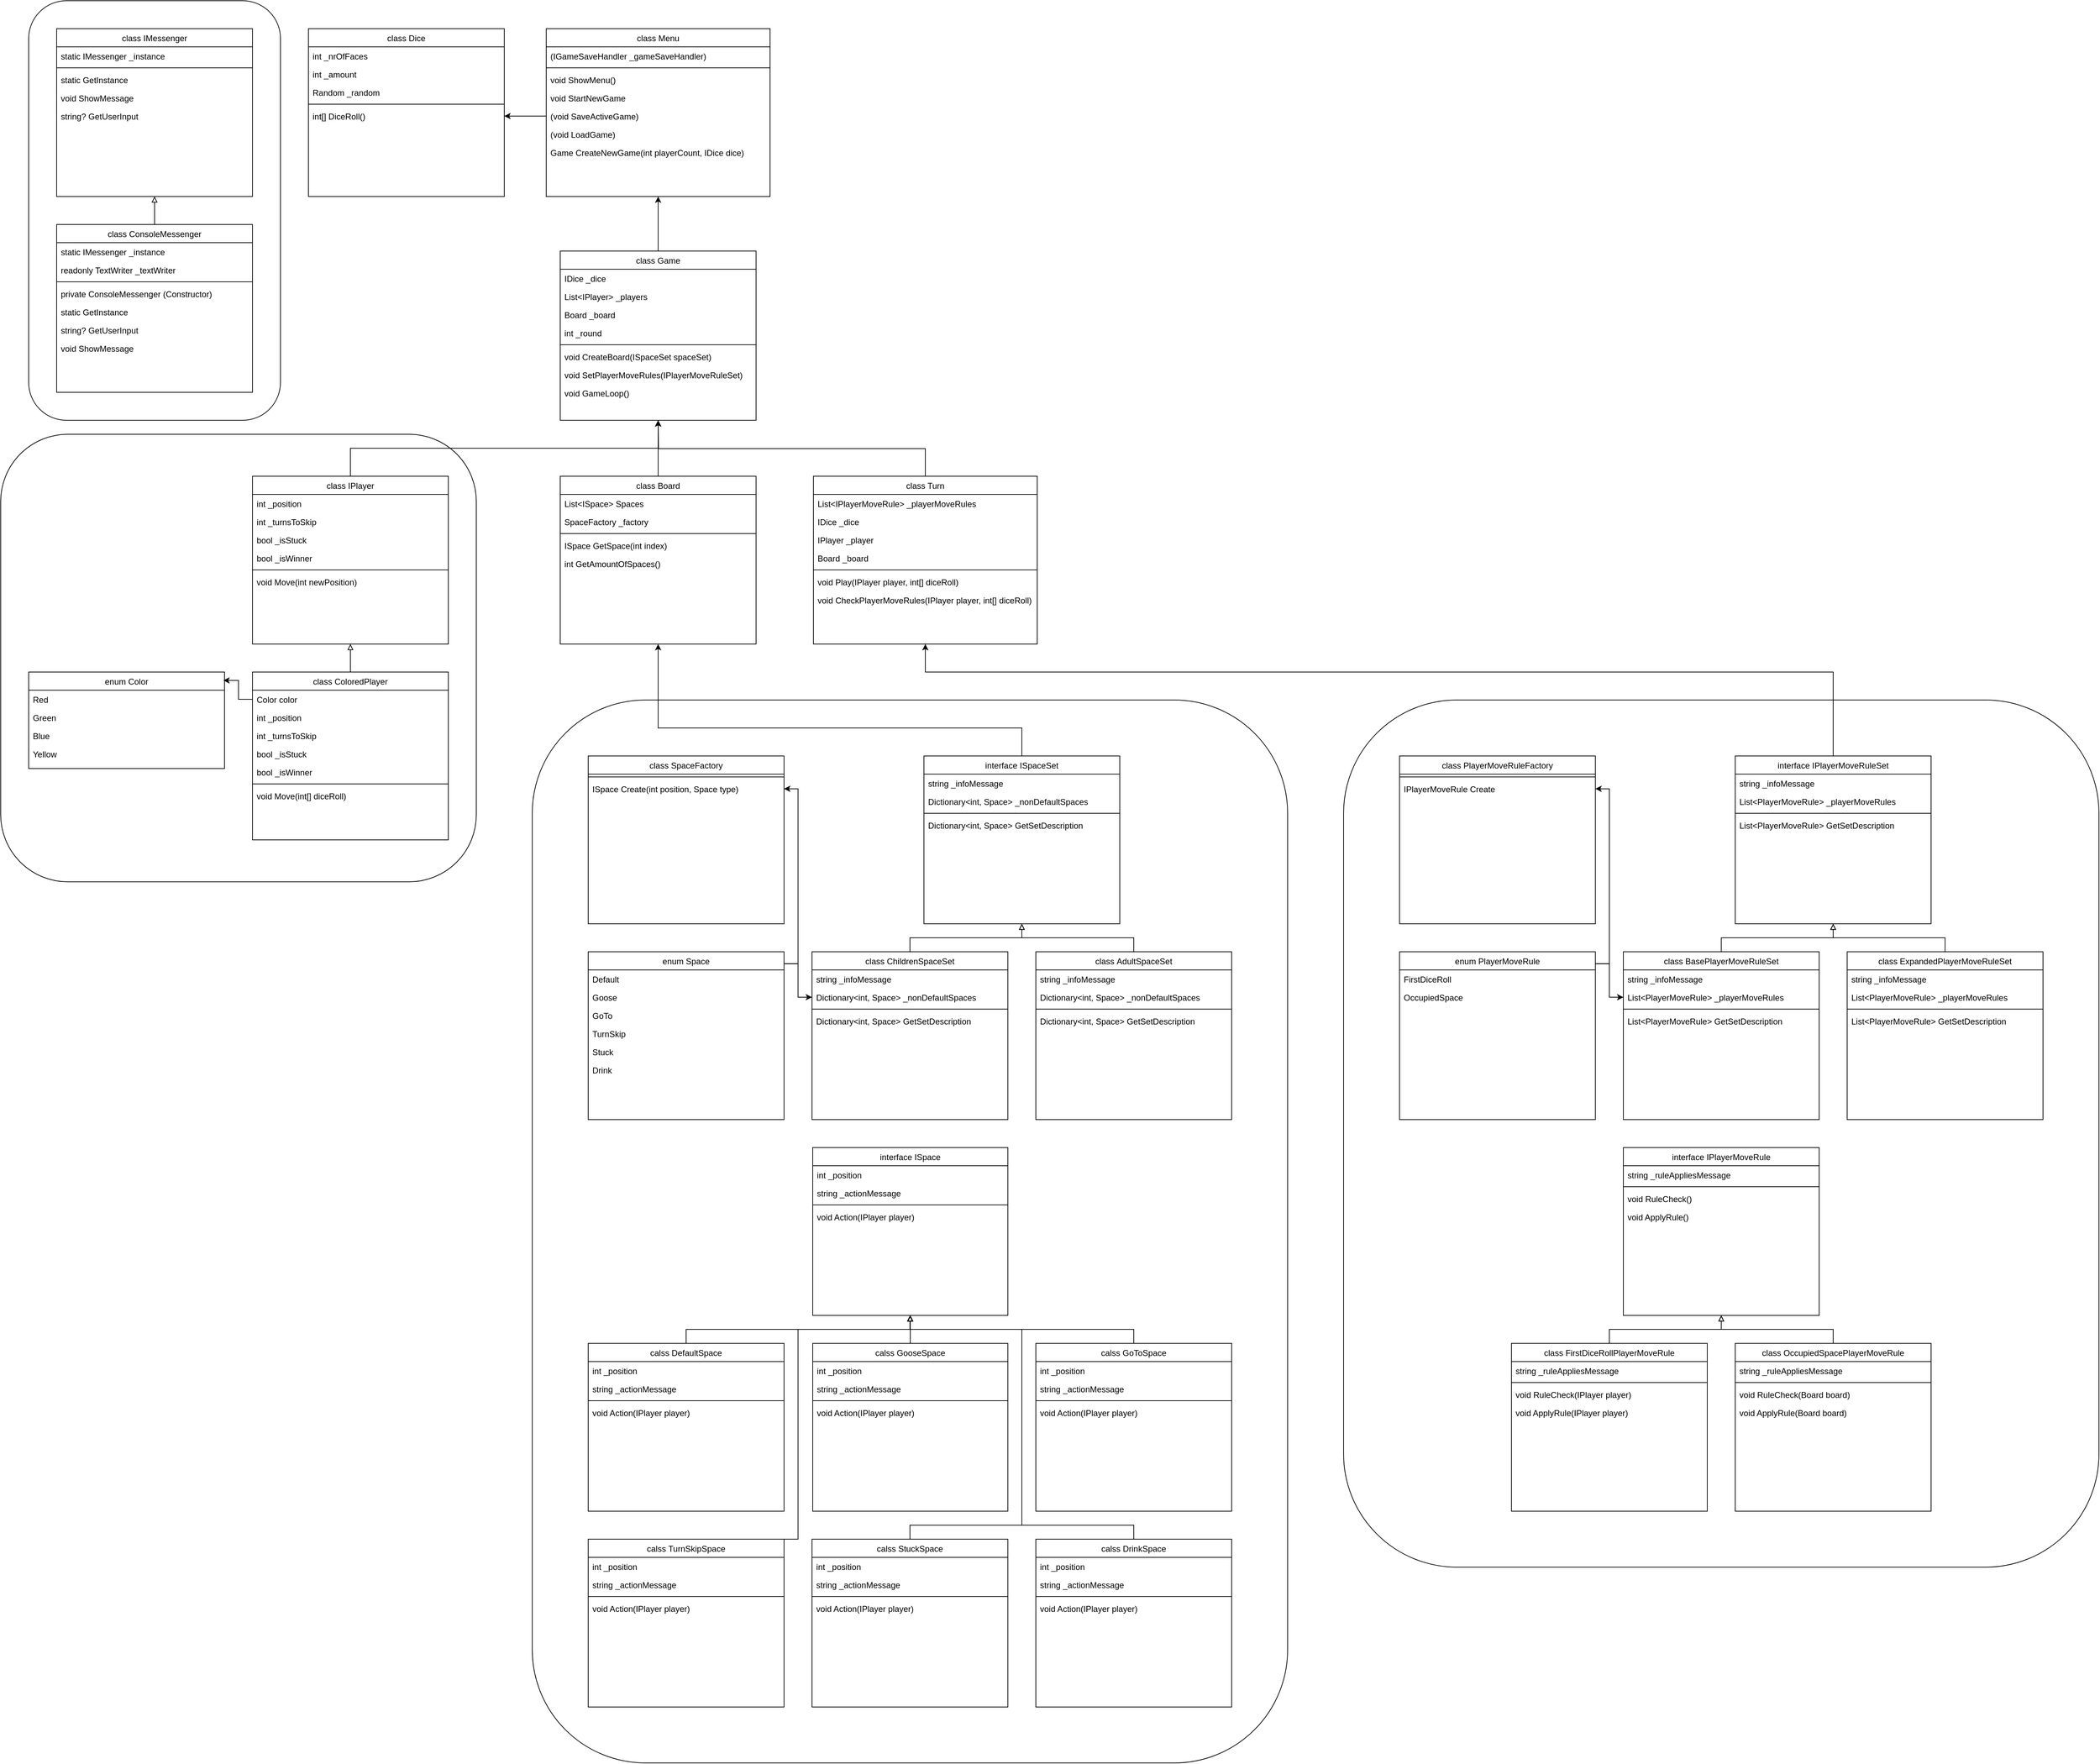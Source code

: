 <mxfile version="22.0.2" type="device">
  <diagram id="C5RBs43oDa-KdzZeNtuy" name="Page-1">
    <mxGraphModel dx="-980" dy="753" grid="1" gridSize="10" guides="1" tooltips="1" connect="1" arrows="1" fold="1" page="1" pageScale="1" pageWidth="827" pageHeight="1169" math="0" shadow="0">
      <root>
        <mxCell id="WIyWlLk6GJQsqaUBKTNV-0" />
        <mxCell id="WIyWlLk6GJQsqaUBKTNV-1" parent="WIyWlLk6GJQsqaUBKTNV-0" />
        <mxCell id="O41jT_SHhs04Pntyf3Bv-198" value="" style="rounded=1;whiteSpace=wrap;html=1;fillColor=none;movable=1;" parent="WIyWlLk6GJQsqaUBKTNV-1" vertex="1">
          <mxGeometry x="4480" y="1080" width="1080" height="1240" as="geometry" />
        </mxCell>
        <mxCell id="O41jT_SHhs04Pntyf3Bv-190" value="" style="rounded=1;whiteSpace=wrap;html=1;fillColor=none;" parent="WIyWlLk6GJQsqaUBKTNV-1" vertex="1">
          <mxGeometry x="3320" y="1080" width="1080" height="1520" as="geometry" />
        </mxCell>
        <mxCell id="O41jT_SHhs04Pntyf3Bv-187" value="" style="rounded=1;whiteSpace=wrap;html=1;fillColor=none;" parent="WIyWlLk6GJQsqaUBKTNV-1" vertex="1">
          <mxGeometry x="2600" y="80" width="360" height="600" as="geometry" />
        </mxCell>
        <mxCell id="O41jT_SHhs04Pntyf3Bv-188" value="" style="rounded=1;whiteSpace=wrap;html=1;fillColor=none;" parent="WIyWlLk6GJQsqaUBKTNV-1" vertex="1">
          <mxGeometry x="2560" y="700" width="680" height="640" as="geometry" />
        </mxCell>
        <mxCell id="zkfFHV4jXpPFQw0GAbJ--0" value="class ColoredPlayer" style="swimlane;fontStyle=0;align=center;verticalAlign=top;childLayout=stackLayout;horizontal=1;startSize=26;horizontalStack=0;resizeParent=1;resizeLast=0;collapsible=1;marginBottom=0;rounded=0;shadow=0;strokeWidth=1;" parent="WIyWlLk6GJQsqaUBKTNV-1" vertex="1">
          <mxGeometry x="2920" y="1040" width="280" height="240" as="geometry">
            <mxRectangle x="230" y="140" width="160" height="26" as="alternateBounds" />
          </mxGeometry>
        </mxCell>
        <mxCell id="zkfFHV4jXpPFQw0GAbJ--1" value="Color color" style="text;align=left;verticalAlign=top;spacingLeft=4;spacingRight=4;overflow=hidden;rotatable=0;points=[[0,0.5],[1,0.5]];portConstraint=eastwest;" parent="zkfFHV4jXpPFQw0GAbJ--0" vertex="1">
          <mxGeometry y="26" width="280" height="26" as="geometry" />
        </mxCell>
        <mxCell id="zkfFHV4jXpPFQw0GAbJ--2" value="int _position" style="text;align=left;verticalAlign=top;spacingLeft=4;spacingRight=4;overflow=hidden;rotatable=0;points=[[0,0.5],[1,0.5]];portConstraint=eastwest;rounded=0;shadow=0;html=0;" parent="zkfFHV4jXpPFQw0GAbJ--0" vertex="1">
          <mxGeometry y="52" width="280" height="26" as="geometry" />
        </mxCell>
        <mxCell id="LiF_szlwLQ1-iD94RqqB-10" value="int _turnsToSkip" style="text;align=left;verticalAlign=top;spacingLeft=4;spacingRight=4;overflow=hidden;rotatable=0;points=[[0,0.5],[1,0.5]];portConstraint=eastwest;" parent="zkfFHV4jXpPFQw0GAbJ--0" vertex="1">
          <mxGeometry y="78" width="280" height="26" as="geometry" />
        </mxCell>
        <mxCell id="zkfFHV4jXpPFQw0GAbJ--3" value="bool _isStuck" style="text;align=left;verticalAlign=top;spacingLeft=4;spacingRight=4;overflow=hidden;rotatable=0;points=[[0,0.5],[1,0.5]];portConstraint=eastwest;rounded=0;shadow=0;html=0;" parent="zkfFHV4jXpPFQw0GAbJ--0" vertex="1">
          <mxGeometry y="104" width="280" height="26" as="geometry" />
        </mxCell>
        <mxCell id="LiF_szlwLQ1-iD94RqqB-18" value="bool _isWinner" style="text;align=left;verticalAlign=top;spacingLeft=4;spacingRight=4;overflow=hidden;rotatable=0;points=[[0,0.5],[1,0.5]];portConstraint=eastwest;rounded=0;shadow=0;html=0;" parent="zkfFHV4jXpPFQw0GAbJ--0" vertex="1">
          <mxGeometry y="130" width="280" height="26" as="geometry" />
        </mxCell>
        <mxCell id="zkfFHV4jXpPFQw0GAbJ--4" value="" style="line;html=1;strokeWidth=1;align=left;verticalAlign=middle;spacingTop=-1;spacingLeft=3;spacingRight=3;rotatable=0;labelPosition=right;points=[];portConstraint=eastwest;" parent="zkfFHV4jXpPFQw0GAbJ--0" vertex="1">
          <mxGeometry y="156" width="280" height="8" as="geometry" />
        </mxCell>
        <mxCell id="zkfFHV4jXpPFQw0GAbJ--5" value="void Move(int[] diceRoll)" style="text;align=left;verticalAlign=top;spacingLeft=4;spacingRight=4;overflow=hidden;rotatable=0;points=[[0,0.5],[1,0.5]];portConstraint=eastwest;" parent="zkfFHV4jXpPFQw0GAbJ--0" vertex="1">
          <mxGeometry y="164" width="280" height="26" as="geometry" />
        </mxCell>
        <mxCell id="LiF_szlwLQ1-iD94RqqB-0" value="enum Color" style="swimlane;fontStyle=0;align=center;verticalAlign=top;childLayout=stackLayout;horizontal=1;startSize=26;horizontalStack=0;resizeParent=1;resizeLast=0;collapsible=1;marginBottom=0;rounded=0;shadow=0;strokeWidth=1;" parent="WIyWlLk6GJQsqaUBKTNV-1" vertex="1">
          <mxGeometry x="2600" y="1040" width="280" height="138" as="geometry">
            <mxRectangle x="230" y="140" width="160" height="26" as="alternateBounds" />
          </mxGeometry>
        </mxCell>
        <mxCell id="LiF_szlwLQ1-iD94RqqB-1" value="Red" style="text;align=left;verticalAlign=top;spacingLeft=4;spacingRight=4;overflow=hidden;rotatable=0;points=[[0,0.5],[1,0.5]];portConstraint=eastwest;" parent="LiF_szlwLQ1-iD94RqqB-0" vertex="1">
          <mxGeometry y="26" width="280" height="26" as="geometry" />
        </mxCell>
        <mxCell id="LiF_szlwLQ1-iD94RqqB-2" value="Green" style="text;align=left;verticalAlign=top;spacingLeft=4;spacingRight=4;overflow=hidden;rotatable=0;points=[[0,0.5],[1,0.5]];portConstraint=eastwest;rounded=0;shadow=0;html=0;" parent="LiF_szlwLQ1-iD94RqqB-0" vertex="1">
          <mxGeometry y="52" width="280" height="26" as="geometry" />
        </mxCell>
        <mxCell id="LiF_szlwLQ1-iD94RqqB-3" value="Blue" style="text;align=left;verticalAlign=top;spacingLeft=4;spacingRight=4;overflow=hidden;rotatable=0;points=[[0,0.5],[1,0.5]];portConstraint=eastwest;rounded=0;shadow=0;html=0;" parent="LiF_szlwLQ1-iD94RqqB-0" vertex="1">
          <mxGeometry y="78" width="280" height="26" as="geometry" />
        </mxCell>
        <mxCell id="LiF_szlwLQ1-iD94RqqB-6" value="Yellow" style="text;align=left;verticalAlign=top;spacingLeft=4;spacingRight=4;overflow=hidden;rotatable=0;points=[[0,0.5],[1,0.5]];portConstraint=eastwest;rounded=0;shadow=0;html=0;" parent="LiF_szlwLQ1-iD94RqqB-0" vertex="1">
          <mxGeometry y="104" width="280" height="26" as="geometry" />
        </mxCell>
        <mxCell id="LiF_szlwLQ1-iD94RqqB-9" value="" style="edgeStyle=orthogonalEdgeStyle;rounded=0;orthogonalLoop=1;jettySize=auto;html=1;entryX=0;entryY=0.5;entryDx=0;entryDy=0;startArrow=classic;startFill=1;endArrow=none;endFill=0;exitX=0.994;exitY=0.087;exitDx=0;exitDy=0;exitPerimeter=0;" parent="WIyWlLk6GJQsqaUBKTNV-1" source="LiF_szlwLQ1-iD94RqqB-0" target="zkfFHV4jXpPFQw0GAbJ--1" edge="1">
          <mxGeometry relative="1" as="geometry" />
        </mxCell>
        <mxCell id="LiF_szlwLQ1-iD94RqqB-11" value="interface ISpace" style="swimlane;fontStyle=0;align=center;verticalAlign=top;childLayout=stackLayout;horizontal=1;startSize=26;horizontalStack=0;resizeParent=1;resizeLast=0;collapsible=1;marginBottom=0;rounded=0;shadow=0;strokeWidth=1;" parent="WIyWlLk6GJQsqaUBKTNV-1" vertex="1">
          <mxGeometry x="3721" y="1720" width="279" height="240" as="geometry">
            <mxRectangle x="230" y="140" width="160" height="26" as="alternateBounds" />
          </mxGeometry>
        </mxCell>
        <mxCell id="LiF_szlwLQ1-iD94RqqB-12" value="int _position" style="text;align=left;verticalAlign=top;spacingLeft=4;spacingRight=4;overflow=hidden;rotatable=0;points=[[0,0.5],[1,0.5]];portConstraint=eastwest;" parent="LiF_szlwLQ1-iD94RqqB-11" vertex="1">
          <mxGeometry y="26" width="279" height="26" as="geometry" />
        </mxCell>
        <mxCell id="O41jT_SHhs04Pntyf3Bv-29" value="string _actionMessage" style="text;align=left;verticalAlign=top;spacingLeft=4;spacingRight=4;overflow=hidden;rotatable=0;points=[[0,0.5],[1,0.5]];portConstraint=eastwest;" parent="LiF_szlwLQ1-iD94RqqB-11" vertex="1">
          <mxGeometry y="52" width="279" height="26" as="geometry" />
        </mxCell>
        <mxCell id="LiF_szlwLQ1-iD94RqqB-16" value="" style="line;html=1;strokeWidth=1;align=left;verticalAlign=middle;spacingTop=-1;spacingLeft=3;spacingRight=3;rotatable=0;labelPosition=right;points=[];portConstraint=eastwest;" parent="LiF_szlwLQ1-iD94RqqB-11" vertex="1">
          <mxGeometry y="78" width="279" height="8" as="geometry" />
        </mxCell>
        <mxCell id="LiF_szlwLQ1-iD94RqqB-17" value="void Action(IPlayer player)" style="text;align=left;verticalAlign=top;spacingLeft=4;spacingRight=4;overflow=hidden;rotatable=0;points=[[0,0.5],[1,0.5]];portConstraint=eastwest;" parent="LiF_szlwLQ1-iD94RqqB-11" vertex="1">
          <mxGeometry y="86" width="279" height="26" as="geometry" />
        </mxCell>
        <mxCell id="LiF_szlwLQ1-iD94RqqB-19" value="interface IPlayerMoveRule" style="swimlane;fontStyle=0;align=center;verticalAlign=top;childLayout=stackLayout;horizontal=1;startSize=26;horizontalStack=0;resizeParent=1;resizeLast=0;collapsible=1;marginBottom=0;rounded=0;shadow=0;strokeWidth=1;" parent="WIyWlLk6GJQsqaUBKTNV-1" vertex="1">
          <mxGeometry x="4880" y="1720" width="280" height="240" as="geometry">
            <mxRectangle x="230" y="140" width="160" height="26" as="alternateBounds" />
          </mxGeometry>
        </mxCell>
        <mxCell id="O41jT_SHhs04Pntyf3Bv-176" value="string _ruleAppliesMessage" style="text;align=left;verticalAlign=top;spacingLeft=4;spacingRight=4;overflow=hidden;rotatable=0;points=[[0,0.5],[1,0.5]];portConstraint=eastwest;" parent="LiF_szlwLQ1-iD94RqqB-19" vertex="1">
          <mxGeometry y="26" width="280" height="26" as="geometry" />
        </mxCell>
        <mxCell id="LiF_szlwLQ1-iD94RqqB-21" value="" style="line;html=1;strokeWidth=1;align=left;verticalAlign=middle;spacingTop=-1;spacingLeft=3;spacingRight=3;rotatable=0;labelPosition=right;points=[];portConstraint=eastwest;" parent="LiF_szlwLQ1-iD94RqqB-19" vertex="1">
          <mxGeometry y="52" width="280" height="8" as="geometry" />
        </mxCell>
        <mxCell id="LiF_szlwLQ1-iD94RqqB-22" value="void RuleCheck()" style="text;align=left;verticalAlign=top;spacingLeft=4;spacingRight=4;overflow=hidden;rotatable=0;points=[[0,0.5],[1,0.5]];portConstraint=eastwest;" parent="LiF_szlwLQ1-iD94RqqB-19" vertex="1">
          <mxGeometry y="60" width="280" height="26" as="geometry" />
        </mxCell>
        <mxCell id="O41jT_SHhs04Pntyf3Bv-34" value="void ApplyRule()" style="text;align=left;verticalAlign=top;spacingLeft=4;spacingRight=4;overflow=hidden;rotatable=0;points=[[0,0.5],[1,0.5]];portConstraint=eastwest;" parent="LiF_szlwLQ1-iD94RqqB-19" vertex="1">
          <mxGeometry y="86" width="280" height="26" as="geometry" />
        </mxCell>
        <mxCell id="LiF_szlwLQ1-iD94RqqB-31" value="" style="edgeStyle=orthogonalEdgeStyle;rounded=0;orthogonalLoop=1;jettySize=auto;html=1;startArrow=block;startFill=0;endArrow=none;endFill=0;entryX=0.5;entryY=0;entryDx=0;entryDy=0;" parent="WIyWlLk6GJQsqaUBKTNV-1" source="LiF_szlwLQ1-iD94RqqB-23" target="zkfFHV4jXpPFQw0GAbJ--0" edge="1">
          <mxGeometry relative="1" as="geometry">
            <mxPoint x="2810" y="1030" as="targetPoint" />
          </mxGeometry>
        </mxCell>
        <mxCell id="O41jT_SHhs04Pntyf3Bv-196" style="edgeStyle=orthogonalEdgeStyle;rounded=0;orthogonalLoop=1;jettySize=auto;html=1;exitX=0.5;exitY=0;exitDx=0;exitDy=0;entryX=0.5;entryY=1;entryDx=0;entryDy=0;" parent="WIyWlLk6GJQsqaUBKTNV-1" source="LiF_szlwLQ1-iD94RqqB-23" target="O41jT_SHhs04Pntyf3Bv-97" edge="1">
          <mxGeometry relative="1" as="geometry" />
        </mxCell>
        <mxCell id="LiF_szlwLQ1-iD94RqqB-23" value="class IPlayer" style="swimlane;fontStyle=0;align=center;verticalAlign=top;childLayout=stackLayout;horizontal=1;startSize=26;horizontalStack=0;resizeParent=1;resizeLast=0;collapsible=1;marginBottom=0;rounded=0;shadow=0;strokeWidth=1;" parent="WIyWlLk6GJQsqaUBKTNV-1" vertex="1">
          <mxGeometry x="2920" y="760" width="280" height="240" as="geometry">
            <mxRectangle x="230" y="140" width="160" height="26" as="alternateBounds" />
          </mxGeometry>
        </mxCell>
        <mxCell id="LiF_szlwLQ1-iD94RqqB-25" value="int _position" style="text;align=left;verticalAlign=top;spacingLeft=4;spacingRight=4;overflow=hidden;rotatable=0;points=[[0,0.5],[1,0.5]];portConstraint=eastwest;rounded=0;shadow=0;html=0;" parent="LiF_szlwLQ1-iD94RqqB-23" vertex="1">
          <mxGeometry y="26" width="280" height="26" as="geometry" />
        </mxCell>
        <mxCell id="LiF_szlwLQ1-iD94RqqB-26" value="int _turnsToSkip" style="text;align=left;verticalAlign=top;spacingLeft=4;spacingRight=4;overflow=hidden;rotatable=0;points=[[0,0.5],[1,0.5]];portConstraint=eastwest;" parent="LiF_szlwLQ1-iD94RqqB-23" vertex="1">
          <mxGeometry y="52" width="280" height="26" as="geometry" />
        </mxCell>
        <mxCell id="LiF_szlwLQ1-iD94RqqB-27" value="bool _isStuck" style="text;align=left;verticalAlign=top;spacingLeft=4;spacingRight=4;overflow=hidden;rotatable=0;points=[[0,0.5],[1,0.5]];portConstraint=eastwest;rounded=0;shadow=0;html=0;" parent="LiF_szlwLQ1-iD94RqqB-23" vertex="1">
          <mxGeometry y="78" width="280" height="26" as="geometry" />
        </mxCell>
        <mxCell id="LiF_szlwLQ1-iD94RqqB-28" value="bool _isWinner" style="text;align=left;verticalAlign=top;spacingLeft=4;spacingRight=4;overflow=hidden;rotatable=0;points=[[0,0.5],[1,0.5]];portConstraint=eastwest;rounded=0;shadow=0;html=0;" parent="LiF_szlwLQ1-iD94RqqB-23" vertex="1">
          <mxGeometry y="104" width="280" height="26" as="geometry" />
        </mxCell>
        <mxCell id="LiF_szlwLQ1-iD94RqqB-29" value="" style="line;html=1;strokeWidth=1;align=left;verticalAlign=middle;spacingTop=-1;spacingLeft=3;spacingRight=3;rotatable=0;labelPosition=right;points=[];portConstraint=eastwest;" parent="LiF_szlwLQ1-iD94RqqB-23" vertex="1">
          <mxGeometry y="130" width="280" height="8" as="geometry" />
        </mxCell>
        <mxCell id="LiF_szlwLQ1-iD94RqqB-30" value="void Move(int newPosition)" style="text;align=left;verticalAlign=top;spacingLeft=4;spacingRight=4;overflow=hidden;rotatable=0;points=[[0,0.5],[1,0.5]];portConstraint=eastwest;" parent="LiF_szlwLQ1-iD94RqqB-23" vertex="1">
          <mxGeometry y="138" width="280" height="26" as="geometry" />
        </mxCell>
        <mxCell id="O41jT_SHhs04Pntyf3Bv-194" style="edgeStyle=orthogonalEdgeStyle;rounded=0;orthogonalLoop=1;jettySize=auto;html=1;exitX=0.5;exitY=0;exitDx=0;exitDy=0;entryX=0.5;entryY=1;entryDx=0;entryDy=0;" parent="WIyWlLk6GJQsqaUBKTNV-1" source="LiF_szlwLQ1-iD94RqqB-33" target="O41jT_SHhs04Pntyf3Bv-97" edge="1">
          <mxGeometry relative="1" as="geometry" />
        </mxCell>
        <mxCell id="LiF_szlwLQ1-iD94RqqB-33" value="class Board" style="swimlane;fontStyle=0;align=center;verticalAlign=top;childLayout=stackLayout;horizontal=1;startSize=26;horizontalStack=0;resizeParent=1;resizeLast=0;collapsible=1;marginBottom=0;rounded=0;shadow=0;strokeWidth=1;" parent="WIyWlLk6GJQsqaUBKTNV-1" vertex="1">
          <mxGeometry x="3360" y="760" width="280" height="240" as="geometry">
            <mxRectangle x="230" y="140" width="160" height="26" as="alternateBounds" />
          </mxGeometry>
        </mxCell>
        <mxCell id="LiF_szlwLQ1-iD94RqqB-34" value="List&lt;ISpace&gt; Spaces" style="text;align=left;verticalAlign=top;spacingLeft=4;spacingRight=4;overflow=hidden;rotatable=0;points=[[0,0.5],[1,0.5]];portConstraint=eastwest;" parent="LiF_szlwLQ1-iD94RqqB-33" vertex="1">
          <mxGeometry y="26" width="280" height="26" as="geometry" />
        </mxCell>
        <mxCell id="O41jT_SHhs04Pntyf3Bv-4" value="SpaceFactory _factory" style="text;align=left;verticalAlign=top;spacingLeft=4;spacingRight=4;overflow=hidden;rotatable=0;points=[[0,0.5],[1,0.5]];portConstraint=eastwest;" parent="LiF_szlwLQ1-iD94RqqB-33" vertex="1">
          <mxGeometry y="52" width="280" height="26" as="geometry" />
        </mxCell>
        <mxCell id="LiF_szlwLQ1-iD94RqqB-35" value="" style="line;html=1;strokeWidth=1;align=left;verticalAlign=middle;spacingTop=-1;spacingLeft=3;spacingRight=3;rotatable=0;labelPosition=right;points=[];portConstraint=eastwest;" parent="LiF_szlwLQ1-iD94RqqB-33" vertex="1">
          <mxGeometry y="78" width="280" height="8" as="geometry" />
        </mxCell>
        <mxCell id="O41jT_SHhs04Pntyf3Bv-19" value="ISpace GetSpace(int index)" style="text;align=left;verticalAlign=top;spacingLeft=4;spacingRight=4;overflow=hidden;rotatable=0;points=[[0,0.5],[1,0.5]];portConstraint=eastwest;" parent="LiF_szlwLQ1-iD94RqqB-33" vertex="1">
          <mxGeometry y="86" width="280" height="26" as="geometry" />
        </mxCell>
        <mxCell id="O41jT_SHhs04Pntyf3Bv-20" value="int GetAmountOfSpaces()" style="text;align=left;verticalAlign=top;spacingLeft=4;spacingRight=4;overflow=hidden;rotatable=0;points=[[0,0.5],[1,0.5]];portConstraint=eastwest;" parent="LiF_szlwLQ1-iD94RqqB-33" vertex="1">
          <mxGeometry y="112" width="280" height="26" as="geometry" />
        </mxCell>
        <mxCell id="O41jT_SHhs04Pntyf3Bv-197" style="edgeStyle=orthogonalEdgeStyle;rounded=0;orthogonalLoop=1;jettySize=auto;html=1;exitX=0.5;exitY=0;exitDx=0;exitDy=0;entryX=0.5;entryY=1;entryDx=0;entryDy=0;" parent="WIyWlLk6GJQsqaUBKTNV-1" source="LiF_szlwLQ1-iD94RqqB-37" target="LiF_szlwLQ1-iD94RqqB-33" edge="1">
          <mxGeometry relative="1" as="geometry">
            <Array as="points">
              <mxPoint x="4020" y="1120" />
              <mxPoint x="3500" y="1120" />
            </Array>
          </mxGeometry>
        </mxCell>
        <mxCell id="LiF_szlwLQ1-iD94RqqB-37" value="interface ISpaceSet" style="swimlane;fontStyle=0;align=center;verticalAlign=top;childLayout=stackLayout;horizontal=1;startSize=26;horizontalStack=0;resizeParent=1;resizeLast=0;collapsible=1;marginBottom=0;rounded=0;shadow=0;strokeWidth=1;" parent="WIyWlLk6GJQsqaUBKTNV-1" vertex="1">
          <mxGeometry x="3880" y="1160" width="280" height="240" as="geometry">
            <mxRectangle x="230" y="140" width="160" height="26" as="alternateBounds" />
          </mxGeometry>
        </mxCell>
        <mxCell id="LiF_szlwLQ1-iD94RqqB-38" value="string _infoMessage" style="text;align=left;verticalAlign=top;spacingLeft=4;spacingRight=4;overflow=hidden;rotatable=0;points=[[0,0.5],[1,0.5]];portConstraint=eastwest;" parent="LiF_szlwLQ1-iD94RqqB-37" vertex="1">
          <mxGeometry y="26" width="280" height="26" as="geometry" />
        </mxCell>
        <mxCell id="O41jT_SHhs04Pntyf3Bv-170" value="Dictionary&lt;int, Space&gt; _nonDefaultSpaces" style="text;align=left;verticalAlign=top;spacingLeft=4;spacingRight=4;overflow=hidden;rotatable=0;points=[[0,0.5],[1,0.5]];portConstraint=eastwest;" parent="LiF_szlwLQ1-iD94RqqB-37" vertex="1">
          <mxGeometry y="52" width="280" height="26" as="geometry" />
        </mxCell>
        <mxCell id="LiF_szlwLQ1-iD94RqqB-39" value="" style="line;html=1;strokeWidth=1;align=left;verticalAlign=middle;spacingTop=-1;spacingLeft=3;spacingRight=3;rotatable=0;labelPosition=right;points=[];portConstraint=eastwest;" parent="LiF_szlwLQ1-iD94RqqB-37" vertex="1">
          <mxGeometry y="78" width="280" height="8" as="geometry" />
        </mxCell>
        <mxCell id="O41jT_SHhs04Pntyf3Bv-201" value="Dictionary&lt;int, Space&gt; GetSetDescription" style="text;align=left;verticalAlign=top;spacingLeft=4;spacingRight=4;overflow=hidden;rotatable=0;points=[[0,0.5],[1,0.5]];portConstraint=eastwest;" parent="LiF_szlwLQ1-iD94RqqB-37" vertex="1">
          <mxGeometry y="86" width="280" height="26" as="geometry" />
        </mxCell>
        <mxCell id="O41jT_SHhs04Pntyf3Bv-0" value="class Menu" style="swimlane;fontStyle=0;align=center;verticalAlign=top;childLayout=stackLayout;horizontal=1;startSize=26;horizontalStack=0;resizeParent=1;resizeLast=0;collapsible=1;marginBottom=0;rounded=0;shadow=0;strokeWidth=1;" parent="WIyWlLk6GJQsqaUBKTNV-1" vertex="1">
          <mxGeometry x="3340" y="120" width="320" height="240" as="geometry">
            <mxRectangle x="230" y="140" width="160" height="26" as="alternateBounds" />
          </mxGeometry>
        </mxCell>
        <mxCell id="O41jT_SHhs04Pntyf3Bv-123" value="(IGameSaveHandler _gameSaveHandler)" style="text;align=left;verticalAlign=top;spacingLeft=4;spacingRight=4;overflow=hidden;rotatable=0;points=[[0,0.5],[1,0.5]];portConstraint=eastwest;" parent="O41jT_SHhs04Pntyf3Bv-0" vertex="1">
          <mxGeometry y="26" width="320" height="26" as="geometry" />
        </mxCell>
        <mxCell id="O41jT_SHhs04Pntyf3Bv-2" value="" style="line;html=1;strokeWidth=1;align=left;verticalAlign=middle;spacingTop=-1;spacingLeft=3;spacingRight=3;rotatable=0;labelPosition=right;points=[];portConstraint=eastwest;" parent="O41jT_SHhs04Pntyf3Bv-0" vertex="1">
          <mxGeometry y="52" width="320" height="8" as="geometry" />
        </mxCell>
        <mxCell id="O41jT_SHhs04Pntyf3Bv-133" value="void ShowMenu()" style="text;align=left;verticalAlign=top;spacingLeft=4;spacingRight=4;overflow=hidden;rotatable=0;points=[[0,0.5],[1,0.5]];portConstraint=eastwest;" parent="O41jT_SHhs04Pntyf3Bv-0" vertex="1">
          <mxGeometry y="60" width="320" height="26" as="geometry" />
        </mxCell>
        <mxCell id="QcOjzdRaFT_e-zRv9i6g-0" value="void StartNewGame" style="text;align=left;verticalAlign=top;spacingLeft=4;spacingRight=4;overflow=hidden;rotatable=0;points=[[0,0.5],[1,0.5]];portConstraint=eastwest;" parent="O41jT_SHhs04Pntyf3Bv-0" vertex="1">
          <mxGeometry y="86" width="320" height="26" as="geometry" />
        </mxCell>
        <mxCell id="O41jT_SHhs04Pntyf3Bv-122" value="(void SaveActiveGame)" style="text;align=left;verticalAlign=top;spacingLeft=4;spacingRight=4;overflow=hidden;rotatable=0;points=[[0,0.5],[1,0.5]];portConstraint=eastwest;" parent="O41jT_SHhs04Pntyf3Bv-0" vertex="1">
          <mxGeometry y="112" width="320" height="26" as="geometry" />
        </mxCell>
        <mxCell id="O41jT_SHhs04Pntyf3Bv-124" value="(void LoadGame)" style="text;align=left;verticalAlign=top;spacingLeft=4;spacingRight=4;overflow=hidden;rotatable=0;points=[[0,0.5],[1,0.5]];portConstraint=eastwest;" parent="O41jT_SHhs04Pntyf3Bv-0" vertex="1">
          <mxGeometry y="138" width="320" height="26" as="geometry" />
        </mxCell>
        <mxCell id="O41jT_SHhs04Pntyf3Bv-3" value="Game CreateNewGame(int playerCount, IDice dice)" style="text;align=left;verticalAlign=top;spacingLeft=4;spacingRight=4;overflow=hidden;rotatable=0;points=[[0,0.5],[1,0.5]];portConstraint=eastwest;" parent="O41jT_SHhs04Pntyf3Bv-0" vertex="1">
          <mxGeometry y="164" width="320" height="26" as="geometry" />
        </mxCell>
        <mxCell id="O41jT_SHhs04Pntyf3Bv-7" value="class SpaceFactory" style="swimlane;fontStyle=0;align=center;verticalAlign=top;childLayout=stackLayout;horizontal=1;startSize=26;horizontalStack=0;resizeParent=1;resizeLast=0;collapsible=1;marginBottom=0;rounded=0;shadow=0;strokeWidth=1;" parent="WIyWlLk6GJQsqaUBKTNV-1" vertex="1">
          <mxGeometry x="3400" y="1160" width="280" height="240" as="geometry">
            <mxRectangle x="230" y="140" width="160" height="26" as="alternateBounds" />
          </mxGeometry>
        </mxCell>
        <mxCell id="O41jT_SHhs04Pntyf3Bv-9" value="" style="line;html=1;strokeWidth=1;align=left;verticalAlign=middle;spacingTop=-1;spacingLeft=3;spacingRight=3;rotatable=0;labelPosition=right;points=[];portConstraint=eastwest;" parent="O41jT_SHhs04Pntyf3Bv-7" vertex="1">
          <mxGeometry y="26" width="280" height="8" as="geometry" />
        </mxCell>
        <mxCell id="O41jT_SHhs04Pntyf3Bv-10" value="ISpace Create(int position, Space type)" style="text;align=left;verticalAlign=top;spacingLeft=4;spacingRight=4;overflow=hidden;rotatable=0;points=[[0,0.5],[1,0.5]];portConstraint=eastwest;" parent="O41jT_SHhs04Pntyf3Bv-7" vertex="1">
          <mxGeometry y="34" width="280" height="26" as="geometry" />
        </mxCell>
        <mxCell id="O41jT_SHhs04Pntyf3Bv-11" value="class Dice" style="swimlane;fontStyle=0;align=center;verticalAlign=top;childLayout=stackLayout;horizontal=1;startSize=26;horizontalStack=0;resizeParent=1;resizeLast=0;collapsible=1;marginBottom=0;rounded=0;shadow=0;strokeWidth=1;" parent="WIyWlLk6GJQsqaUBKTNV-1" vertex="1">
          <mxGeometry x="3000" y="120" width="280" height="240" as="geometry">
            <mxRectangle x="230" y="140" width="160" height="26" as="alternateBounds" />
          </mxGeometry>
        </mxCell>
        <mxCell id="O41jT_SHhs04Pntyf3Bv-12" value="int _nrOfFaces" style="text;align=left;verticalAlign=top;spacingLeft=4;spacingRight=4;overflow=hidden;rotatable=0;points=[[0,0.5],[1,0.5]];portConstraint=eastwest;rounded=0;shadow=0;html=0;" parent="O41jT_SHhs04Pntyf3Bv-11" vertex="1">
          <mxGeometry y="26" width="280" height="26" as="geometry" />
        </mxCell>
        <mxCell id="O41jT_SHhs04Pntyf3Bv-18" value="int _amount" style="text;align=left;verticalAlign=top;spacingLeft=4;spacingRight=4;overflow=hidden;rotatable=0;points=[[0,0.5],[1,0.5]];portConstraint=eastwest;" parent="O41jT_SHhs04Pntyf3Bv-11" vertex="1">
          <mxGeometry y="52" width="280" height="26" as="geometry" />
        </mxCell>
        <mxCell id="O41jT_SHhs04Pntyf3Bv-13" value="Random _random" style="text;align=left;verticalAlign=top;spacingLeft=4;spacingRight=4;overflow=hidden;rotatable=0;points=[[0,0.5],[1,0.5]];portConstraint=eastwest;" parent="O41jT_SHhs04Pntyf3Bv-11" vertex="1">
          <mxGeometry y="78" width="280" height="26" as="geometry" />
        </mxCell>
        <mxCell id="O41jT_SHhs04Pntyf3Bv-16" value="" style="line;html=1;strokeWidth=1;align=left;verticalAlign=middle;spacingTop=-1;spacingLeft=3;spacingRight=3;rotatable=0;labelPosition=right;points=[];portConstraint=eastwest;" parent="O41jT_SHhs04Pntyf3Bv-11" vertex="1">
          <mxGeometry y="104" width="280" height="8" as="geometry" />
        </mxCell>
        <mxCell id="O41jT_SHhs04Pntyf3Bv-17" value="int[] DiceRoll()" style="text;align=left;verticalAlign=top;spacingLeft=4;spacingRight=4;overflow=hidden;rotatable=0;points=[[0,0.5],[1,0.5]];portConstraint=eastwest;" parent="O41jT_SHhs04Pntyf3Bv-11" vertex="1">
          <mxGeometry y="112" width="280" height="26" as="geometry" />
        </mxCell>
        <mxCell id="O41jT_SHhs04Pntyf3Bv-21" value="enum Space" style="swimlane;fontStyle=0;align=center;verticalAlign=top;childLayout=stackLayout;horizontal=1;startSize=26;horizontalStack=0;resizeParent=1;resizeLast=0;collapsible=1;marginBottom=0;rounded=0;shadow=0;strokeWidth=1;" parent="WIyWlLk6GJQsqaUBKTNV-1" vertex="1">
          <mxGeometry x="3400" y="1440" width="280" height="240" as="geometry">
            <mxRectangle x="230" y="140" width="160" height="26" as="alternateBounds" />
          </mxGeometry>
        </mxCell>
        <mxCell id="O41jT_SHhs04Pntyf3Bv-22" value="Default" style="text;align=left;verticalAlign=top;spacingLeft=4;spacingRight=4;overflow=hidden;rotatable=0;points=[[0,0.5],[1,0.5]];portConstraint=eastwest;" parent="O41jT_SHhs04Pntyf3Bv-21" vertex="1">
          <mxGeometry y="26" width="280" height="26" as="geometry" />
        </mxCell>
        <mxCell id="O41jT_SHhs04Pntyf3Bv-25" value="Goose" style="text;align=left;verticalAlign=top;spacingLeft=4;spacingRight=4;overflow=hidden;rotatable=0;points=[[0,0.5],[1,0.5]];portConstraint=eastwest;" parent="O41jT_SHhs04Pntyf3Bv-21" vertex="1">
          <mxGeometry y="52" width="280" height="26" as="geometry" />
        </mxCell>
        <mxCell id="O41jT_SHhs04Pntyf3Bv-26" value="GoTo" style="text;align=left;verticalAlign=top;spacingLeft=4;spacingRight=4;overflow=hidden;rotatable=0;points=[[0,0.5],[1,0.5]];portConstraint=eastwest;" parent="O41jT_SHhs04Pntyf3Bv-21" vertex="1">
          <mxGeometry y="78" width="280" height="26" as="geometry" />
        </mxCell>
        <mxCell id="O41jT_SHhs04Pntyf3Bv-27" value="TurnSkip" style="text;align=left;verticalAlign=top;spacingLeft=4;spacingRight=4;overflow=hidden;rotatable=0;points=[[0,0.5],[1,0.5]];portConstraint=eastwest;" parent="O41jT_SHhs04Pntyf3Bv-21" vertex="1">
          <mxGeometry y="104" width="280" height="26" as="geometry" />
        </mxCell>
        <mxCell id="O41jT_SHhs04Pntyf3Bv-28" value="Stuck" style="text;align=left;verticalAlign=top;spacingLeft=4;spacingRight=4;overflow=hidden;rotatable=0;points=[[0,0.5],[1,0.5]];portConstraint=eastwest;" parent="O41jT_SHhs04Pntyf3Bv-21" vertex="1">
          <mxGeometry y="130" width="280" height="26" as="geometry" />
        </mxCell>
        <mxCell id="O41jT_SHhs04Pntyf3Bv-179" value="Drink" style="text;align=left;verticalAlign=top;spacingLeft=4;spacingRight=4;overflow=hidden;rotatable=0;points=[[0,0.5],[1,0.5]];portConstraint=eastwest;" parent="O41jT_SHhs04Pntyf3Bv-21" vertex="1">
          <mxGeometry y="156" width="280" height="26" as="geometry" />
        </mxCell>
        <mxCell id="O41jT_SHhs04Pntyf3Bv-35" value="class FirstDiceRollPlayerMoveRule" style="swimlane;fontStyle=0;align=center;verticalAlign=top;childLayout=stackLayout;horizontal=1;startSize=26;horizontalStack=0;resizeParent=1;resizeLast=0;collapsible=1;marginBottom=0;rounded=0;shadow=0;strokeWidth=1;" parent="WIyWlLk6GJQsqaUBKTNV-1" vertex="1">
          <mxGeometry x="4720" y="2000" width="280" height="240" as="geometry">
            <mxRectangle x="230" y="140" width="160" height="26" as="alternateBounds" />
          </mxGeometry>
        </mxCell>
        <mxCell id="O41jT_SHhs04Pntyf3Bv-177" value="string _ruleAppliesMessage" style="text;align=left;verticalAlign=top;spacingLeft=4;spacingRight=4;overflow=hidden;rotatable=0;points=[[0,0.5],[1,0.5]];portConstraint=eastwest;" parent="O41jT_SHhs04Pntyf3Bv-35" vertex="1">
          <mxGeometry y="26" width="280" height="26" as="geometry" />
        </mxCell>
        <mxCell id="O41jT_SHhs04Pntyf3Bv-37" value="" style="line;html=1;strokeWidth=1;align=left;verticalAlign=middle;spacingTop=-1;spacingLeft=3;spacingRight=3;rotatable=0;labelPosition=right;points=[];portConstraint=eastwest;" parent="O41jT_SHhs04Pntyf3Bv-35" vertex="1">
          <mxGeometry y="52" width="280" height="8" as="geometry" />
        </mxCell>
        <mxCell id="O41jT_SHhs04Pntyf3Bv-38" value="void RuleCheck(IPlayer player)" style="text;align=left;verticalAlign=top;spacingLeft=4;spacingRight=4;overflow=hidden;rotatable=0;points=[[0,0.5],[1,0.5]];portConstraint=eastwest;" parent="O41jT_SHhs04Pntyf3Bv-35" vertex="1">
          <mxGeometry y="60" width="280" height="26" as="geometry" />
        </mxCell>
        <mxCell id="O41jT_SHhs04Pntyf3Bv-39" value="void ApplyRule(IPlayer player)" style="text;align=left;verticalAlign=top;spacingLeft=4;spacingRight=4;overflow=hidden;rotatable=0;points=[[0,0.5],[1,0.5]];portConstraint=eastwest;" parent="O41jT_SHhs04Pntyf3Bv-35" vertex="1">
          <mxGeometry y="86" width="280" height="26" as="geometry" />
        </mxCell>
        <mxCell id="O41jT_SHhs04Pntyf3Bv-49" value="" style="edgeStyle=orthogonalEdgeStyle;rounded=0;orthogonalLoop=1;jettySize=auto;html=1;exitX=0.5;exitY=0;exitDx=0;exitDy=0;entryX=0.5;entryY=1;entryDx=0;entryDy=0;endArrow=block;endFill=0;" parent="WIyWlLk6GJQsqaUBKTNV-1" source="O41jT_SHhs04Pntyf3Bv-40" target="LiF_szlwLQ1-iD94RqqB-19" edge="1">
          <mxGeometry relative="1" as="geometry">
            <mxPoint x="5240" y="2120" as="sourcePoint" />
          </mxGeometry>
        </mxCell>
        <mxCell id="O41jT_SHhs04Pntyf3Bv-40" value="class OccupiedSpacePlayerMoveRule" style="swimlane;fontStyle=0;align=center;verticalAlign=top;childLayout=stackLayout;horizontal=1;startSize=26;horizontalStack=0;resizeParent=1;resizeLast=0;collapsible=1;marginBottom=0;rounded=0;shadow=0;strokeWidth=1;" parent="WIyWlLk6GJQsqaUBKTNV-1" vertex="1">
          <mxGeometry x="5040" y="2000" width="280" height="240" as="geometry">
            <mxRectangle x="760" y="320" width="160" height="26" as="alternateBounds" />
          </mxGeometry>
        </mxCell>
        <mxCell id="O41jT_SHhs04Pntyf3Bv-178" value="string _ruleAppliesMessage" style="text;align=left;verticalAlign=top;spacingLeft=4;spacingRight=4;overflow=hidden;rotatable=0;points=[[0,0.5],[1,0.5]];portConstraint=eastwest;" parent="O41jT_SHhs04Pntyf3Bv-40" vertex="1">
          <mxGeometry y="26" width="280" height="26" as="geometry" />
        </mxCell>
        <mxCell id="O41jT_SHhs04Pntyf3Bv-42" value="" style="line;html=1;strokeWidth=1;align=left;verticalAlign=middle;spacingTop=-1;spacingLeft=3;spacingRight=3;rotatable=0;labelPosition=right;points=[];portConstraint=eastwest;" parent="O41jT_SHhs04Pntyf3Bv-40" vertex="1">
          <mxGeometry y="52" width="280" height="8" as="geometry" />
        </mxCell>
        <mxCell id="O41jT_SHhs04Pntyf3Bv-43" value="void RuleCheck(Board board)" style="text;align=left;verticalAlign=top;spacingLeft=4;spacingRight=4;overflow=hidden;rotatable=0;points=[[0,0.5],[1,0.5]];portConstraint=eastwest;" parent="O41jT_SHhs04Pntyf3Bv-40" vertex="1">
          <mxGeometry y="60" width="280" height="26" as="geometry" />
        </mxCell>
        <mxCell id="O41jT_SHhs04Pntyf3Bv-44" value="void ApplyRule(Board board)" style="text;align=left;verticalAlign=top;spacingLeft=4;spacingRight=4;overflow=hidden;rotatable=0;points=[[0,0.5],[1,0.5]];portConstraint=eastwest;" parent="O41jT_SHhs04Pntyf3Bv-40" vertex="1">
          <mxGeometry y="86" width="280" height="26" as="geometry" />
        </mxCell>
        <mxCell id="O41jT_SHhs04Pntyf3Bv-50" value="" style="edgeStyle=orthogonalEdgeStyle;rounded=0;orthogonalLoop=1;jettySize=auto;html=1;exitX=0.5;exitY=0;exitDx=0;exitDy=0;endArrow=block;endFill=0;entryX=0.5;entryY=1;entryDx=0;entryDy=0;" parent="WIyWlLk6GJQsqaUBKTNV-1" source="O41jT_SHhs04Pntyf3Bv-35" target="LiF_szlwLQ1-iD94RqqB-19" edge="1">
          <mxGeometry relative="1" as="geometry">
            <mxPoint x="5150" y="2010" as="sourcePoint" />
            <mxPoint x="5140" y="1960" as="targetPoint" />
          </mxGeometry>
        </mxCell>
        <mxCell id="O41jT_SHhs04Pntyf3Bv-56" value="class ChildrenSpaceSet" style="swimlane;fontStyle=0;align=center;verticalAlign=top;childLayout=stackLayout;horizontal=1;startSize=26;horizontalStack=0;resizeParent=1;resizeLast=0;collapsible=1;marginBottom=0;rounded=0;shadow=0;strokeWidth=1;" parent="WIyWlLk6GJQsqaUBKTNV-1" vertex="1">
          <mxGeometry x="3720" y="1440" width="280" height="240" as="geometry">
            <mxRectangle x="230" y="140" width="160" height="26" as="alternateBounds" />
          </mxGeometry>
        </mxCell>
        <mxCell id="O41jT_SHhs04Pntyf3Bv-171" value="string _infoMessage" style="text;align=left;verticalAlign=top;spacingLeft=4;spacingRight=4;overflow=hidden;rotatable=0;points=[[0,0.5],[1,0.5]];portConstraint=eastwest;" parent="O41jT_SHhs04Pntyf3Bv-56" vertex="1">
          <mxGeometry y="26" width="280" height="26" as="geometry" />
        </mxCell>
        <mxCell id="O41jT_SHhs04Pntyf3Bv-57" value="Dictionary&lt;int, Space&gt; _nonDefaultSpaces" style="text;align=left;verticalAlign=top;spacingLeft=4;spacingRight=4;overflow=hidden;rotatable=0;points=[[0,0.5],[1,0.5]];portConstraint=eastwest;" parent="O41jT_SHhs04Pntyf3Bv-56" vertex="1">
          <mxGeometry y="52" width="280" height="26" as="geometry" />
        </mxCell>
        <mxCell id="O41jT_SHhs04Pntyf3Bv-58" value="" style="line;html=1;strokeWidth=1;align=left;verticalAlign=middle;spacingTop=-1;spacingLeft=3;spacingRight=3;rotatable=0;labelPosition=right;points=[];portConstraint=eastwest;" parent="O41jT_SHhs04Pntyf3Bv-56" vertex="1">
          <mxGeometry y="78" width="280" height="8" as="geometry" />
        </mxCell>
        <mxCell id="O41jT_SHhs04Pntyf3Bv-202" value="Dictionary&lt;int, Space&gt; GetSetDescription" style="text;align=left;verticalAlign=top;spacingLeft=4;spacingRight=4;overflow=hidden;rotatable=0;points=[[0,0.5],[1,0.5]];portConstraint=eastwest;" parent="O41jT_SHhs04Pntyf3Bv-56" vertex="1">
          <mxGeometry y="86" width="280" height="26" as="geometry" />
        </mxCell>
        <mxCell id="O41jT_SHhs04Pntyf3Bv-60" value="" style="edgeStyle=orthogonalEdgeStyle;rounded=0;orthogonalLoop=1;jettySize=auto;html=1;exitX=0.5;exitY=0;exitDx=0;exitDy=0;endArrow=block;endFill=0;entryX=0.5;entryY=1;entryDx=0;entryDy=0;" parent="WIyWlLk6GJQsqaUBKTNV-1" source="O41jT_SHhs04Pntyf3Bv-56" target="LiF_szlwLQ1-iD94RqqB-37" edge="1">
          <mxGeometry relative="1" as="geometry">
            <mxPoint x="3250" y="1540" as="sourcePoint" />
            <mxPoint x="3370" y="1500" as="targetPoint" />
          </mxGeometry>
        </mxCell>
        <mxCell id="O41jT_SHhs04Pntyf3Bv-61" value="class AdultSpaceSet" style="swimlane;fontStyle=0;align=center;verticalAlign=top;childLayout=stackLayout;horizontal=1;startSize=26;horizontalStack=0;resizeParent=1;resizeLast=0;collapsible=1;marginBottom=0;rounded=0;shadow=0;strokeWidth=1;" parent="WIyWlLk6GJQsqaUBKTNV-1" vertex="1">
          <mxGeometry x="4040" y="1440" width="280" height="240" as="geometry">
            <mxRectangle x="230" y="140" width="160" height="26" as="alternateBounds" />
          </mxGeometry>
        </mxCell>
        <mxCell id="O41jT_SHhs04Pntyf3Bv-172" value="string _infoMessage" style="text;align=left;verticalAlign=top;spacingLeft=4;spacingRight=4;overflow=hidden;rotatable=0;points=[[0,0.5],[1,0.5]];portConstraint=eastwest;" parent="O41jT_SHhs04Pntyf3Bv-61" vertex="1">
          <mxGeometry y="26" width="280" height="26" as="geometry" />
        </mxCell>
        <mxCell id="O41jT_SHhs04Pntyf3Bv-62" value="Dictionary&lt;int, Space&gt; _nonDefaultSpaces" style="text;align=left;verticalAlign=top;spacingLeft=4;spacingRight=4;overflow=hidden;rotatable=0;points=[[0,0.5],[1,0.5]];portConstraint=eastwest;" parent="O41jT_SHhs04Pntyf3Bv-61" vertex="1">
          <mxGeometry y="52" width="280" height="26" as="geometry" />
        </mxCell>
        <mxCell id="O41jT_SHhs04Pntyf3Bv-63" value="" style="line;html=1;strokeWidth=1;align=left;verticalAlign=middle;spacingTop=-1;spacingLeft=3;spacingRight=3;rotatable=0;labelPosition=right;points=[];portConstraint=eastwest;" parent="O41jT_SHhs04Pntyf3Bv-61" vertex="1">
          <mxGeometry y="78" width="280" height="8" as="geometry" />
        </mxCell>
        <mxCell id="O41jT_SHhs04Pntyf3Bv-203" value="Dictionary&lt;int, Space&gt; GetSetDescription" style="text;align=left;verticalAlign=top;spacingLeft=4;spacingRight=4;overflow=hidden;rotatable=0;points=[[0,0.5],[1,0.5]];portConstraint=eastwest;" parent="O41jT_SHhs04Pntyf3Bv-61" vertex="1">
          <mxGeometry y="86" width="280" height="26" as="geometry" />
        </mxCell>
        <mxCell id="O41jT_SHhs04Pntyf3Bv-64" value="" style="edgeStyle=orthogonalEdgeStyle;rounded=0;orthogonalLoop=1;jettySize=auto;html=1;exitX=0.5;exitY=0;exitDx=0;exitDy=0;endArrow=block;endFill=0;entryX=0.5;entryY=1;entryDx=0;entryDy=0;" parent="WIyWlLk6GJQsqaUBKTNV-1" source="O41jT_SHhs04Pntyf3Bv-61" target="LiF_szlwLQ1-iD94RqqB-37" edge="1">
          <mxGeometry relative="1" as="geometry">
            <mxPoint x="3830" y="1450" as="sourcePoint" />
            <mxPoint x="3950" y="1410" as="targetPoint" />
          </mxGeometry>
        </mxCell>
        <mxCell id="O41jT_SHhs04Pntyf3Bv-65" style="edgeStyle=orthogonalEdgeStyle;rounded=0;orthogonalLoop=1;jettySize=auto;html=1;exitX=1.004;exitY=0.071;exitDx=0;exitDy=0;entryX=0;entryY=0.5;entryDx=0;entryDy=0;exitPerimeter=0;" parent="WIyWlLk6GJQsqaUBKTNV-1" source="O41jT_SHhs04Pntyf3Bv-21" target="O41jT_SHhs04Pntyf3Bv-57" edge="1">
          <mxGeometry relative="1" as="geometry" />
        </mxCell>
        <mxCell id="O41jT_SHhs04Pntyf3Bv-66" style="edgeStyle=orthogonalEdgeStyle;rounded=0;orthogonalLoop=1;jettySize=auto;html=1;exitX=1;exitY=0.072;exitDx=0;exitDy=0;entryX=1;entryY=0.5;entryDx=0;entryDy=0;exitPerimeter=0;" parent="WIyWlLk6GJQsqaUBKTNV-1" source="O41jT_SHhs04Pntyf3Bv-21" target="O41jT_SHhs04Pntyf3Bv-10" edge="1">
          <mxGeometry relative="1" as="geometry" />
        </mxCell>
        <mxCell id="O41jT_SHhs04Pntyf3Bv-67" value="calss DefaultSpace" style="swimlane;fontStyle=0;align=center;verticalAlign=top;childLayout=stackLayout;horizontal=1;startSize=26;horizontalStack=0;resizeParent=1;resizeLast=0;collapsible=1;marginBottom=0;rounded=0;shadow=0;strokeWidth=1;" parent="WIyWlLk6GJQsqaUBKTNV-1" vertex="1">
          <mxGeometry x="3400" y="2000" width="280" height="240" as="geometry">
            <mxRectangle x="230" y="140" width="160" height="26" as="alternateBounds" />
          </mxGeometry>
        </mxCell>
        <mxCell id="O41jT_SHhs04Pntyf3Bv-68" value="int _position" style="text;align=left;verticalAlign=top;spacingLeft=4;spacingRight=4;overflow=hidden;rotatable=0;points=[[0,0.5],[1,0.5]];portConstraint=eastwest;" parent="O41jT_SHhs04Pntyf3Bv-67" vertex="1">
          <mxGeometry y="26" width="280" height="26" as="geometry" />
        </mxCell>
        <mxCell id="O41jT_SHhs04Pntyf3Bv-69" value="string _actionMessage" style="text;align=left;verticalAlign=top;spacingLeft=4;spacingRight=4;overflow=hidden;rotatable=0;points=[[0,0.5],[1,0.5]];portConstraint=eastwest;" parent="O41jT_SHhs04Pntyf3Bv-67" vertex="1">
          <mxGeometry y="52" width="280" height="26" as="geometry" />
        </mxCell>
        <mxCell id="O41jT_SHhs04Pntyf3Bv-70" value="" style="line;html=1;strokeWidth=1;align=left;verticalAlign=middle;spacingTop=-1;spacingLeft=3;spacingRight=3;rotatable=0;labelPosition=right;points=[];portConstraint=eastwest;" parent="O41jT_SHhs04Pntyf3Bv-67" vertex="1">
          <mxGeometry y="78" width="280" height="8" as="geometry" />
        </mxCell>
        <mxCell id="O41jT_SHhs04Pntyf3Bv-71" value="void Action(IPlayer player)" style="text;align=left;verticalAlign=top;spacingLeft=4;spacingRight=4;overflow=hidden;rotatable=0;points=[[0,0.5],[1,0.5]];portConstraint=eastwest;" parent="O41jT_SHhs04Pntyf3Bv-67" vertex="1">
          <mxGeometry y="86" width="280" height="26" as="geometry" />
        </mxCell>
        <mxCell id="O41jT_SHhs04Pntyf3Bv-72" value="calss GooseSpace" style="swimlane;fontStyle=0;align=center;verticalAlign=top;childLayout=stackLayout;horizontal=1;startSize=26;horizontalStack=0;resizeParent=1;resizeLast=0;collapsible=1;marginBottom=0;rounded=0;shadow=0;strokeWidth=1;" parent="WIyWlLk6GJQsqaUBKTNV-1" vertex="1">
          <mxGeometry x="3721" y="2000" width="279" height="240" as="geometry">
            <mxRectangle x="230" y="140" width="160" height="26" as="alternateBounds" />
          </mxGeometry>
        </mxCell>
        <mxCell id="O41jT_SHhs04Pntyf3Bv-73" value="int _position" style="text;align=left;verticalAlign=top;spacingLeft=4;spacingRight=4;overflow=hidden;rotatable=0;points=[[0,0.5],[1,0.5]];portConstraint=eastwest;" parent="O41jT_SHhs04Pntyf3Bv-72" vertex="1">
          <mxGeometry y="26" width="279" height="26" as="geometry" />
        </mxCell>
        <mxCell id="O41jT_SHhs04Pntyf3Bv-74" value="string _actionMessage" style="text;align=left;verticalAlign=top;spacingLeft=4;spacingRight=4;overflow=hidden;rotatable=0;points=[[0,0.5],[1,0.5]];portConstraint=eastwest;" parent="O41jT_SHhs04Pntyf3Bv-72" vertex="1">
          <mxGeometry y="52" width="279" height="26" as="geometry" />
        </mxCell>
        <mxCell id="O41jT_SHhs04Pntyf3Bv-75" value="" style="line;html=1;strokeWidth=1;align=left;verticalAlign=middle;spacingTop=-1;spacingLeft=3;spacingRight=3;rotatable=0;labelPosition=right;points=[];portConstraint=eastwest;" parent="O41jT_SHhs04Pntyf3Bv-72" vertex="1">
          <mxGeometry y="78" width="279" height="8" as="geometry" />
        </mxCell>
        <mxCell id="O41jT_SHhs04Pntyf3Bv-76" value="void Action(IPlayer player)" style="text;align=left;verticalAlign=top;spacingLeft=4;spacingRight=4;overflow=hidden;rotatable=0;points=[[0,0.5],[1,0.5]];portConstraint=eastwest;" parent="O41jT_SHhs04Pntyf3Bv-72" vertex="1">
          <mxGeometry y="86" width="279" height="26" as="geometry" />
        </mxCell>
        <mxCell id="O41jT_SHhs04Pntyf3Bv-77" value="calss GoToSpace" style="swimlane;fontStyle=0;align=center;verticalAlign=top;childLayout=stackLayout;horizontal=1;startSize=26;horizontalStack=0;resizeParent=1;resizeLast=0;collapsible=1;marginBottom=0;rounded=0;shadow=0;strokeWidth=1;" parent="WIyWlLk6GJQsqaUBKTNV-1" vertex="1">
          <mxGeometry x="4040" y="2000" width="280" height="240" as="geometry">
            <mxRectangle x="230" y="140" width="160" height="26" as="alternateBounds" />
          </mxGeometry>
        </mxCell>
        <mxCell id="O41jT_SHhs04Pntyf3Bv-78" value="int _position" style="text;align=left;verticalAlign=top;spacingLeft=4;spacingRight=4;overflow=hidden;rotatable=0;points=[[0,0.5],[1,0.5]];portConstraint=eastwest;" parent="O41jT_SHhs04Pntyf3Bv-77" vertex="1">
          <mxGeometry y="26" width="280" height="26" as="geometry" />
        </mxCell>
        <mxCell id="O41jT_SHhs04Pntyf3Bv-79" value="string _actionMessage" style="text;align=left;verticalAlign=top;spacingLeft=4;spacingRight=4;overflow=hidden;rotatable=0;points=[[0,0.5],[1,0.5]];portConstraint=eastwest;" parent="O41jT_SHhs04Pntyf3Bv-77" vertex="1">
          <mxGeometry y="52" width="280" height="26" as="geometry" />
        </mxCell>
        <mxCell id="O41jT_SHhs04Pntyf3Bv-80" value="" style="line;html=1;strokeWidth=1;align=left;verticalAlign=middle;spacingTop=-1;spacingLeft=3;spacingRight=3;rotatable=0;labelPosition=right;points=[];portConstraint=eastwest;" parent="O41jT_SHhs04Pntyf3Bv-77" vertex="1">
          <mxGeometry y="78" width="280" height="8" as="geometry" />
        </mxCell>
        <mxCell id="O41jT_SHhs04Pntyf3Bv-81" value="void Action(IPlayer player)" style="text;align=left;verticalAlign=top;spacingLeft=4;spacingRight=4;overflow=hidden;rotatable=0;points=[[0,0.5],[1,0.5]];portConstraint=eastwest;" parent="O41jT_SHhs04Pntyf3Bv-77" vertex="1">
          <mxGeometry y="86" width="280" height="26" as="geometry" />
        </mxCell>
        <mxCell id="O41jT_SHhs04Pntyf3Bv-82" value="calss TurnSkipSpace" style="swimlane;fontStyle=0;align=center;verticalAlign=top;childLayout=stackLayout;horizontal=1;startSize=26;horizontalStack=0;resizeParent=1;resizeLast=0;collapsible=1;marginBottom=0;rounded=0;shadow=0;strokeWidth=1;" parent="WIyWlLk6GJQsqaUBKTNV-1" vertex="1">
          <mxGeometry x="3400" y="2280" width="280" height="240" as="geometry">
            <mxRectangle x="230" y="140" width="160" height="26" as="alternateBounds" />
          </mxGeometry>
        </mxCell>
        <mxCell id="O41jT_SHhs04Pntyf3Bv-83" value="int _position" style="text;align=left;verticalAlign=top;spacingLeft=4;spacingRight=4;overflow=hidden;rotatable=0;points=[[0,0.5],[1,0.5]];portConstraint=eastwest;" parent="O41jT_SHhs04Pntyf3Bv-82" vertex="1">
          <mxGeometry y="26" width="280" height="26" as="geometry" />
        </mxCell>
        <mxCell id="O41jT_SHhs04Pntyf3Bv-84" value="string _actionMessage" style="text;align=left;verticalAlign=top;spacingLeft=4;spacingRight=4;overflow=hidden;rotatable=0;points=[[0,0.5],[1,0.5]];portConstraint=eastwest;" parent="O41jT_SHhs04Pntyf3Bv-82" vertex="1">
          <mxGeometry y="52" width="280" height="26" as="geometry" />
        </mxCell>
        <mxCell id="O41jT_SHhs04Pntyf3Bv-85" value="" style="line;html=1;strokeWidth=1;align=left;verticalAlign=middle;spacingTop=-1;spacingLeft=3;spacingRight=3;rotatable=0;labelPosition=right;points=[];portConstraint=eastwest;" parent="O41jT_SHhs04Pntyf3Bv-82" vertex="1">
          <mxGeometry y="78" width="280" height="8" as="geometry" />
        </mxCell>
        <mxCell id="O41jT_SHhs04Pntyf3Bv-86" value="void Action(IPlayer player)" style="text;align=left;verticalAlign=top;spacingLeft=4;spacingRight=4;overflow=hidden;rotatable=0;points=[[0,0.5],[1,0.5]];portConstraint=eastwest;" parent="O41jT_SHhs04Pntyf3Bv-82" vertex="1">
          <mxGeometry y="86" width="280" height="26" as="geometry" />
        </mxCell>
        <mxCell id="O41jT_SHhs04Pntyf3Bv-87" value="calss StuckSpace" style="swimlane;fontStyle=0;align=center;verticalAlign=top;childLayout=stackLayout;horizontal=1;startSize=26;horizontalStack=0;resizeParent=1;resizeLast=0;collapsible=1;marginBottom=0;rounded=0;shadow=0;strokeWidth=1;" parent="WIyWlLk6GJQsqaUBKTNV-1" vertex="1">
          <mxGeometry x="3720" y="2280" width="280" height="240" as="geometry">
            <mxRectangle x="230" y="140" width="160" height="26" as="alternateBounds" />
          </mxGeometry>
        </mxCell>
        <mxCell id="O41jT_SHhs04Pntyf3Bv-88" value="int _position" style="text;align=left;verticalAlign=top;spacingLeft=4;spacingRight=4;overflow=hidden;rotatable=0;points=[[0,0.5],[1,0.5]];portConstraint=eastwest;" parent="O41jT_SHhs04Pntyf3Bv-87" vertex="1">
          <mxGeometry y="26" width="280" height="26" as="geometry" />
        </mxCell>
        <mxCell id="O41jT_SHhs04Pntyf3Bv-89" value="string _actionMessage" style="text;align=left;verticalAlign=top;spacingLeft=4;spacingRight=4;overflow=hidden;rotatable=0;points=[[0,0.5],[1,0.5]];portConstraint=eastwest;" parent="O41jT_SHhs04Pntyf3Bv-87" vertex="1">
          <mxGeometry y="52" width="280" height="26" as="geometry" />
        </mxCell>
        <mxCell id="O41jT_SHhs04Pntyf3Bv-90" value="" style="line;html=1;strokeWidth=1;align=left;verticalAlign=middle;spacingTop=-1;spacingLeft=3;spacingRight=3;rotatable=0;labelPosition=right;points=[];portConstraint=eastwest;" parent="O41jT_SHhs04Pntyf3Bv-87" vertex="1">
          <mxGeometry y="78" width="280" height="8" as="geometry" />
        </mxCell>
        <mxCell id="O41jT_SHhs04Pntyf3Bv-91" value="void Action(IPlayer player)" style="text;align=left;verticalAlign=top;spacingLeft=4;spacingRight=4;overflow=hidden;rotatable=0;points=[[0,0.5],[1,0.5]];portConstraint=eastwest;" parent="O41jT_SHhs04Pntyf3Bv-87" vertex="1">
          <mxGeometry y="86" width="280" height="26" as="geometry" />
        </mxCell>
        <mxCell id="O41jT_SHhs04Pntyf3Bv-92" value="" style="edgeStyle=orthogonalEdgeStyle;rounded=0;orthogonalLoop=1;jettySize=auto;html=1;exitX=0.5;exitY=0;exitDx=0;exitDy=0;endArrow=block;endFill=0;entryX=0.5;entryY=1;entryDx=0;entryDy=0;" parent="WIyWlLk6GJQsqaUBKTNV-1" source="O41jT_SHhs04Pntyf3Bv-67" target="LiF_szlwLQ1-iD94RqqB-11" edge="1">
          <mxGeometry relative="1" as="geometry">
            <mxPoint x="4150" y="2330" as="sourcePoint" />
            <mxPoint x="4270" y="2290" as="targetPoint" />
          </mxGeometry>
        </mxCell>
        <mxCell id="O41jT_SHhs04Pntyf3Bv-93" value="" style="edgeStyle=orthogonalEdgeStyle;rounded=0;orthogonalLoop=1;jettySize=auto;html=1;exitX=0.5;exitY=0;exitDx=0;exitDy=0;endArrow=block;endFill=0;entryX=0.5;entryY=1;entryDx=0;entryDy=0;" parent="WIyWlLk6GJQsqaUBKTNV-1" source="O41jT_SHhs04Pntyf3Bv-72" target="LiF_szlwLQ1-iD94RqqB-11" edge="1">
          <mxGeometry relative="1" as="geometry">
            <mxPoint x="3590" y="2010" as="sourcePoint" />
            <mxPoint x="3831" y="1970" as="targetPoint" />
          </mxGeometry>
        </mxCell>
        <mxCell id="O41jT_SHhs04Pntyf3Bv-94" value="" style="edgeStyle=orthogonalEdgeStyle;rounded=0;orthogonalLoop=1;jettySize=auto;html=1;exitX=0.5;exitY=0;exitDx=0;exitDy=0;endArrow=block;endFill=0;entryX=0.5;entryY=1;entryDx=0;entryDy=0;" parent="WIyWlLk6GJQsqaUBKTNV-1" source="O41jT_SHhs04Pntyf3Bv-77" target="LiF_szlwLQ1-iD94RqqB-11" edge="1">
          <mxGeometry relative="1" as="geometry">
            <mxPoint x="3831" y="2010" as="sourcePoint" />
            <mxPoint x="3831" y="1970" as="targetPoint" />
          </mxGeometry>
        </mxCell>
        <mxCell id="O41jT_SHhs04Pntyf3Bv-95" value="" style="edgeStyle=orthogonalEdgeStyle;rounded=0;orthogonalLoop=1;jettySize=auto;html=1;exitX=0.5;exitY=0;exitDx=0;exitDy=0;endArrow=block;endFill=0;" parent="WIyWlLk6GJQsqaUBKTNV-1" source="O41jT_SHhs04Pntyf3Bv-82" edge="1">
          <mxGeometry relative="1" as="geometry">
            <mxPoint x="3841" y="2020" as="sourcePoint" />
            <mxPoint x="3860" y="1960" as="targetPoint" />
            <Array as="points">
              <mxPoint x="3700" y="1980" />
              <mxPoint x="3860" y="1980" />
            </Array>
          </mxGeometry>
        </mxCell>
        <mxCell id="O41jT_SHhs04Pntyf3Bv-96" value="" style="edgeStyle=orthogonalEdgeStyle;rounded=0;orthogonalLoop=1;jettySize=auto;html=1;exitX=0.5;exitY=0;exitDx=0;exitDy=0;endArrow=block;endFill=0;entryX=0.5;entryY=1;entryDx=0;entryDy=0;" parent="WIyWlLk6GJQsqaUBKTNV-1" source="O41jT_SHhs04Pntyf3Bv-87" target="LiF_szlwLQ1-iD94RqqB-11" edge="1">
          <mxGeometry relative="1" as="geometry">
            <mxPoint x="4000" y="2280" as="sourcePoint" />
            <mxPoint x="3920.5" y="1960" as="targetPoint" />
            <Array as="points">
              <mxPoint x="3860" y="2260" />
              <mxPoint x="4020" y="2260" />
              <mxPoint x="4020" y="1980" />
              <mxPoint x="3861" y="1980" />
            </Array>
          </mxGeometry>
        </mxCell>
        <mxCell id="O41jT_SHhs04Pntyf3Bv-192" style="edgeStyle=orthogonalEdgeStyle;rounded=0;orthogonalLoop=1;jettySize=auto;html=1;exitX=0.5;exitY=0;exitDx=0;exitDy=0;entryX=0.5;entryY=1;entryDx=0;entryDy=0;" parent="WIyWlLk6GJQsqaUBKTNV-1" source="O41jT_SHhs04Pntyf3Bv-97" target="O41jT_SHhs04Pntyf3Bv-0" edge="1">
          <mxGeometry relative="1" as="geometry" />
        </mxCell>
        <mxCell id="O41jT_SHhs04Pntyf3Bv-97" value="class Game" style="swimlane;fontStyle=0;align=center;verticalAlign=top;childLayout=stackLayout;horizontal=1;startSize=26;horizontalStack=0;resizeParent=1;resizeLast=0;collapsible=1;marginBottom=0;rounded=0;shadow=0;strokeWidth=1;" parent="WIyWlLk6GJQsqaUBKTNV-1" vertex="1">
          <mxGeometry x="3360" y="438" width="280" height="242" as="geometry">
            <mxRectangle x="230" y="140" width="160" height="26" as="alternateBounds" />
          </mxGeometry>
        </mxCell>
        <mxCell id="O41jT_SHhs04Pntyf3Bv-128" value="IDice _dice" style="text;align=left;verticalAlign=top;spacingLeft=4;spacingRight=4;overflow=hidden;rotatable=0;points=[[0,0.5],[1,0.5]];portConstraint=eastwest;" parent="O41jT_SHhs04Pntyf3Bv-97" vertex="1">
          <mxGeometry y="26" width="280" height="26" as="geometry" />
        </mxCell>
        <mxCell id="O41jT_SHhs04Pntyf3Bv-132" value="List&lt;IPlayer&gt; _players" style="text;align=left;verticalAlign=top;spacingLeft=4;spacingRight=4;overflow=hidden;rotatable=0;points=[[0,0.5],[1,0.5]];portConstraint=eastwest;" parent="O41jT_SHhs04Pntyf3Bv-97" vertex="1">
          <mxGeometry y="52" width="280" height="26" as="geometry" />
        </mxCell>
        <mxCell id="O41jT_SHhs04Pntyf3Bv-141" value="Board _board" style="text;align=left;verticalAlign=top;spacingLeft=4;spacingRight=4;overflow=hidden;rotatable=0;points=[[0,0.5],[1,0.5]];portConstraint=eastwest;" parent="O41jT_SHhs04Pntyf3Bv-97" vertex="1">
          <mxGeometry y="78" width="280" height="26" as="geometry" />
        </mxCell>
        <mxCell id="O41jT_SHhs04Pntyf3Bv-121" value="int _round" style="text;align=left;verticalAlign=top;spacingLeft=4;spacingRight=4;overflow=hidden;rotatable=0;points=[[0,0.5],[1,0.5]];portConstraint=eastwest;" parent="O41jT_SHhs04Pntyf3Bv-97" vertex="1">
          <mxGeometry y="104" width="280" height="26" as="geometry" />
        </mxCell>
        <mxCell id="O41jT_SHhs04Pntyf3Bv-99" value="" style="line;html=1;strokeWidth=1;align=left;verticalAlign=middle;spacingTop=-1;spacingLeft=3;spacingRight=3;rotatable=0;labelPosition=right;points=[];portConstraint=eastwest;" parent="O41jT_SHhs04Pntyf3Bv-97" vertex="1">
          <mxGeometry y="130" width="280" height="8" as="geometry" />
        </mxCell>
        <mxCell id="O41jT_SHhs04Pntyf3Bv-100" value="void CreateBoard(ISpaceSet spaceSet)" style="text;align=left;verticalAlign=top;spacingLeft=4;spacingRight=4;overflow=hidden;rotatable=0;points=[[0,0.5],[1,0.5]];portConstraint=eastwest;" parent="O41jT_SHhs04Pntyf3Bv-97" vertex="1">
          <mxGeometry y="138" width="280" height="26" as="geometry" />
        </mxCell>
        <mxCell id="O41jT_SHhs04Pntyf3Bv-147" value="void SetPlayerMoveRules(IPlayerMoveRuleSet)" style="text;align=left;verticalAlign=top;spacingLeft=4;spacingRight=4;overflow=hidden;rotatable=0;points=[[0,0.5],[1,0.5]];portConstraint=eastwest;" parent="O41jT_SHhs04Pntyf3Bv-97" vertex="1">
          <mxGeometry y="164" width="280" height="26" as="geometry" />
        </mxCell>
        <mxCell id="O41jT_SHhs04Pntyf3Bv-143" value="void GameLoop()" style="text;align=left;verticalAlign=top;spacingLeft=4;spacingRight=4;overflow=hidden;rotatable=0;points=[[0,0.5],[1,0.5]];portConstraint=eastwest;" parent="O41jT_SHhs04Pntyf3Bv-97" vertex="1">
          <mxGeometry y="190" width="280" height="26" as="geometry" />
        </mxCell>
        <mxCell id="O41jT_SHhs04Pntyf3Bv-195" style="edgeStyle=orthogonalEdgeStyle;rounded=0;orthogonalLoop=1;jettySize=auto;html=1;exitX=0.5;exitY=0;exitDx=0;exitDy=0;" parent="WIyWlLk6GJQsqaUBKTNV-1" source="O41jT_SHhs04Pntyf3Bv-101" edge="1">
          <mxGeometry relative="1" as="geometry">
            <mxPoint x="3500" y="680" as="targetPoint" />
          </mxGeometry>
        </mxCell>
        <mxCell id="O41jT_SHhs04Pntyf3Bv-101" value="class Turn" style="swimlane;fontStyle=0;align=center;verticalAlign=top;childLayout=stackLayout;horizontal=1;startSize=26;horizontalStack=0;resizeParent=1;resizeLast=0;collapsible=1;marginBottom=0;rounded=0;shadow=0;strokeWidth=1;" parent="WIyWlLk6GJQsqaUBKTNV-1" vertex="1">
          <mxGeometry x="3722" y="760" width="320" height="240" as="geometry">
            <mxRectangle x="230" y="140" width="160" height="26" as="alternateBounds" />
          </mxGeometry>
        </mxCell>
        <mxCell id="O41jT_SHhs04Pntyf3Bv-102" value="List&lt;IPlayerMoveRule&gt; _playerMoveRules" style="text;align=left;verticalAlign=top;spacingLeft=4;spacingRight=4;overflow=hidden;rotatable=0;points=[[0,0.5],[1,0.5]];portConstraint=eastwest;" parent="O41jT_SHhs04Pntyf3Bv-101" vertex="1">
          <mxGeometry y="26" width="320" height="26" as="geometry" />
        </mxCell>
        <mxCell id="O41jT_SHhs04Pntyf3Bv-145" value="IDice _dice" style="text;align=left;verticalAlign=top;spacingLeft=4;spacingRight=4;overflow=hidden;rotatable=0;points=[[0,0.5],[1,0.5]];portConstraint=eastwest;" parent="O41jT_SHhs04Pntyf3Bv-101" vertex="1">
          <mxGeometry y="52" width="320" height="26" as="geometry" />
        </mxCell>
        <mxCell id="O41jT_SHhs04Pntyf3Bv-144" value="IPlayer _player" style="text;align=left;verticalAlign=top;spacingLeft=4;spacingRight=4;overflow=hidden;rotatable=0;points=[[0,0.5],[1,0.5]];portConstraint=eastwest;" parent="O41jT_SHhs04Pntyf3Bv-101" vertex="1">
          <mxGeometry y="78" width="320" height="26" as="geometry" />
        </mxCell>
        <mxCell id="O41jT_SHhs04Pntyf3Bv-146" value="Board _board" style="text;align=left;verticalAlign=top;spacingLeft=4;spacingRight=4;overflow=hidden;rotatable=0;points=[[0,0.5],[1,0.5]];portConstraint=eastwest;" parent="O41jT_SHhs04Pntyf3Bv-101" vertex="1">
          <mxGeometry y="104" width="320" height="26" as="geometry" />
        </mxCell>
        <mxCell id="O41jT_SHhs04Pntyf3Bv-103" value="" style="line;html=1;strokeWidth=1;align=left;verticalAlign=middle;spacingTop=-1;spacingLeft=3;spacingRight=3;rotatable=0;labelPosition=right;points=[];portConstraint=eastwest;" parent="O41jT_SHhs04Pntyf3Bv-101" vertex="1">
          <mxGeometry y="130" width="320" height="8" as="geometry" />
        </mxCell>
        <mxCell id="O41jT_SHhs04Pntyf3Bv-104" value="void Play(IPlayer player, int[] diceRoll)" style="text;align=left;verticalAlign=top;spacingLeft=4;spacingRight=4;overflow=hidden;rotatable=0;points=[[0,0.5],[1,0.5]];portConstraint=eastwest;" parent="O41jT_SHhs04Pntyf3Bv-101" vertex="1">
          <mxGeometry y="138" width="320" height="26" as="geometry" />
        </mxCell>
        <mxCell id="O41jT_SHhs04Pntyf3Bv-142" value="void CheckPlayerMoveRules(IPlayer player, int[] diceRoll)" style="text;align=left;verticalAlign=top;spacingLeft=4;spacingRight=4;overflow=hidden;rotatable=0;points=[[0,0.5],[1,0.5]];portConstraint=eastwest;" parent="O41jT_SHhs04Pntyf3Bv-101" vertex="1">
          <mxGeometry y="164" width="320" height="26" as="geometry" />
        </mxCell>
        <mxCell id="O41jT_SHhs04Pntyf3Bv-105" value="class IMessenger" style="swimlane;fontStyle=0;align=center;verticalAlign=top;childLayout=stackLayout;horizontal=1;startSize=26;horizontalStack=0;resizeParent=1;resizeLast=0;collapsible=1;marginBottom=0;rounded=0;shadow=0;strokeWidth=1;" parent="WIyWlLk6GJQsqaUBKTNV-1" vertex="1">
          <mxGeometry x="2640" y="120" width="280" height="240" as="geometry">
            <mxRectangle x="230" y="140" width="160" height="26" as="alternateBounds" />
          </mxGeometry>
        </mxCell>
        <mxCell id="O41jT_SHhs04Pntyf3Bv-134" value="static IMessenger _instance" style="text;align=left;verticalAlign=top;spacingLeft=4;spacingRight=4;overflow=hidden;rotatable=0;points=[[0,0.5],[1,0.5]];portConstraint=eastwest;" parent="O41jT_SHhs04Pntyf3Bv-105" vertex="1">
          <mxGeometry y="26" width="280" height="26" as="geometry" />
        </mxCell>
        <mxCell id="O41jT_SHhs04Pntyf3Bv-107" value="" style="line;html=1;strokeWidth=1;align=left;verticalAlign=middle;spacingTop=-1;spacingLeft=3;spacingRight=3;rotatable=0;labelPosition=right;points=[];portConstraint=eastwest;" parent="O41jT_SHhs04Pntyf3Bv-105" vertex="1">
          <mxGeometry y="52" width="280" height="8" as="geometry" />
        </mxCell>
        <mxCell id="O41jT_SHhs04Pntyf3Bv-136" value="static GetInstance" style="text;align=left;verticalAlign=top;spacingLeft=4;spacingRight=4;overflow=hidden;rotatable=0;points=[[0,0.5],[1,0.5]];portConstraint=eastwest;" parent="O41jT_SHhs04Pntyf3Bv-105" vertex="1">
          <mxGeometry y="60" width="280" height="26" as="geometry" />
        </mxCell>
        <mxCell id="O41jT_SHhs04Pntyf3Bv-108" value="void ShowMessage" style="text;align=left;verticalAlign=top;spacingLeft=4;spacingRight=4;overflow=hidden;rotatable=0;points=[[0,0.5],[1,0.5]];portConstraint=eastwest;" parent="O41jT_SHhs04Pntyf3Bv-105" vertex="1">
          <mxGeometry y="86" width="280" height="26" as="geometry" />
        </mxCell>
        <mxCell id="O41jT_SHhs04Pntyf3Bv-114" value="string? GetUserInput" style="text;align=left;verticalAlign=top;spacingLeft=4;spacingRight=4;overflow=hidden;rotatable=0;points=[[0,0.5],[1,0.5]];portConstraint=eastwest;" parent="O41jT_SHhs04Pntyf3Bv-105" vertex="1">
          <mxGeometry y="112" width="280" height="26" as="geometry" />
        </mxCell>
        <mxCell id="O41jT_SHhs04Pntyf3Bv-119" style="edgeStyle=orthogonalEdgeStyle;rounded=0;orthogonalLoop=1;jettySize=auto;html=1;exitX=0.5;exitY=0;exitDx=0;exitDy=0;entryX=0.5;entryY=1;entryDx=0;entryDy=0;endArrow=block;endFill=0;" parent="WIyWlLk6GJQsqaUBKTNV-1" source="O41jT_SHhs04Pntyf3Bv-115" target="O41jT_SHhs04Pntyf3Bv-105" edge="1">
          <mxGeometry relative="1" as="geometry" />
        </mxCell>
        <mxCell id="O41jT_SHhs04Pntyf3Bv-115" value="class ConsoleMessenger" style="swimlane;fontStyle=0;align=center;verticalAlign=top;childLayout=stackLayout;horizontal=1;startSize=26;horizontalStack=0;resizeParent=1;resizeLast=0;collapsible=1;marginBottom=0;rounded=0;shadow=0;strokeWidth=1;" parent="WIyWlLk6GJQsqaUBKTNV-1" vertex="1">
          <mxGeometry x="2640" y="400" width="280" height="240" as="geometry">
            <mxRectangle x="230" y="140" width="160" height="26" as="alternateBounds" />
          </mxGeometry>
        </mxCell>
        <mxCell id="O41jT_SHhs04Pntyf3Bv-137" value="static IMessenger _instance" style="text;align=left;verticalAlign=top;spacingLeft=4;spacingRight=4;overflow=hidden;rotatable=0;points=[[0,0.5],[1,0.5]];portConstraint=eastwest;" parent="O41jT_SHhs04Pntyf3Bv-115" vertex="1">
          <mxGeometry y="26" width="280" height="26" as="geometry" />
        </mxCell>
        <mxCell id="O41jT_SHhs04Pntyf3Bv-120" value="readonly TextWriter _textWriter" style="text;align=left;verticalAlign=top;spacingLeft=4;spacingRight=4;overflow=hidden;rotatable=0;points=[[0,0.5],[1,0.5]];portConstraint=eastwest;" parent="O41jT_SHhs04Pntyf3Bv-115" vertex="1">
          <mxGeometry y="52" width="280" height="26" as="geometry" />
        </mxCell>
        <mxCell id="O41jT_SHhs04Pntyf3Bv-116" value="" style="line;html=1;strokeWidth=1;align=left;verticalAlign=middle;spacingTop=-1;spacingLeft=3;spacingRight=3;rotatable=0;labelPosition=right;points=[];portConstraint=eastwest;" parent="O41jT_SHhs04Pntyf3Bv-115" vertex="1">
          <mxGeometry y="78" width="280" height="8" as="geometry" />
        </mxCell>
        <mxCell id="O41jT_SHhs04Pntyf3Bv-138" value="private ConsoleMessenger (Constructor)" style="text;align=left;verticalAlign=top;spacingLeft=4;spacingRight=4;overflow=hidden;rotatable=0;points=[[0,0.5],[1,0.5]];portConstraint=eastwest;" parent="O41jT_SHhs04Pntyf3Bv-115" vertex="1">
          <mxGeometry y="86" width="280" height="26" as="geometry" />
        </mxCell>
        <mxCell id="O41jT_SHhs04Pntyf3Bv-139" value="static GetInstance" style="text;align=left;verticalAlign=top;spacingLeft=4;spacingRight=4;overflow=hidden;rotatable=0;points=[[0,0.5],[1,0.5]];portConstraint=eastwest;" parent="O41jT_SHhs04Pntyf3Bv-115" vertex="1">
          <mxGeometry y="112" width="280" height="26" as="geometry" />
        </mxCell>
        <mxCell id="O41jT_SHhs04Pntyf3Bv-118" value="string? GetUserInput" style="text;align=left;verticalAlign=top;spacingLeft=4;spacingRight=4;overflow=hidden;rotatable=0;points=[[0,0.5],[1,0.5]];portConstraint=eastwest;" parent="O41jT_SHhs04Pntyf3Bv-115" vertex="1">
          <mxGeometry y="138" width="280" height="26" as="geometry" />
        </mxCell>
        <mxCell id="O41jT_SHhs04Pntyf3Bv-117" value="void ShowMessage" style="text;align=left;verticalAlign=top;spacingLeft=4;spacingRight=4;overflow=hidden;rotatable=0;points=[[0,0.5],[1,0.5]];portConstraint=eastwest;" parent="O41jT_SHhs04Pntyf3Bv-115" vertex="1">
          <mxGeometry y="164" width="280" height="26" as="geometry" />
        </mxCell>
        <mxCell id="O41jT_SHhs04Pntyf3Bv-199" style="edgeStyle=orthogonalEdgeStyle;rounded=0;orthogonalLoop=1;jettySize=auto;html=1;exitX=0.5;exitY=0;exitDx=0;exitDy=0;entryX=0.5;entryY=1;entryDx=0;entryDy=0;" parent="WIyWlLk6GJQsqaUBKTNV-1" source="O41jT_SHhs04Pntyf3Bv-148" target="O41jT_SHhs04Pntyf3Bv-101" edge="1">
          <mxGeometry relative="1" as="geometry">
            <Array as="points">
              <mxPoint x="5180" y="1040" />
              <mxPoint x="3882" y="1040" />
            </Array>
          </mxGeometry>
        </mxCell>
        <mxCell id="O41jT_SHhs04Pntyf3Bv-148" value="interface IPlayerMoveRuleSet" style="swimlane;fontStyle=0;align=center;verticalAlign=top;childLayout=stackLayout;horizontal=1;startSize=26;horizontalStack=0;resizeParent=1;resizeLast=0;collapsible=1;marginBottom=0;rounded=0;shadow=0;strokeWidth=1;" parent="WIyWlLk6GJQsqaUBKTNV-1" vertex="1">
          <mxGeometry x="5040" y="1160" width="280" height="240" as="geometry">
            <mxRectangle x="230" y="140" width="160" height="26" as="alternateBounds" />
          </mxGeometry>
        </mxCell>
        <mxCell id="O41jT_SHhs04Pntyf3Bv-173" value="string _infoMessage" style="text;align=left;verticalAlign=top;spacingLeft=4;spacingRight=4;overflow=hidden;rotatable=0;points=[[0,0.5],[1,0.5]];portConstraint=eastwest;" parent="O41jT_SHhs04Pntyf3Bv-148" vertex="1">
          <mxGeometry y="26" width="280" height="26" as="geometry" />
        </mxCell>
        <mxCell id="O41jT_SHhs04Pntyf3Bv-149" value="List&lt;PlayerMoveRule&gt; _playerMoveRules" style="text;align=left;verticalAlign=top;spacingLeft=4;spacingRight=4;overflow=hidden;rotatable=0;points=[[0,0.5],[1,0.5]];portConstraint=eastwest;" parent="O41jT_SHhs04Pntyf3Bv-148" vertex="1">
          <mxGeometry y="52" width="280" height="26" as="geometry" />
        </mxCell>
        <mxCell id="O41jT_SHhs04Pntyf3Bv-150" value="" style="line;html=1;strokeWidth=1;align=left;verticalAlign=middle;spacingTop=-1;spacingLeft=3;spacingRight=3;rotatable=0;labelPosition=right;points=[];portConstraint=eastwest;" parent="O41jT_SHhs04Pntyf3Bv-148" vertex="1">
          <mxGeometry y="78" width="280" height="8" as="geometry" />
        </mxCell>
        <mxCell id="O41jT_SHhs04Pntyf3Bv-204" value="List&lt;PlayerMoveRule&gt; GetSetDescription" style="text;align=left;verticalAlign=top;spacingLeft=4;spacingRight=4;overflow=hidden;rotatable=0;points=[[0,0.5],[1,0.5]];portConstraint=eastwest;" parent="O41jT_SHhs04Pntyf3Bv-148" vertex="1">
          <mxGeometry y="86" width="280" height="26" as="geometry" />
        </mxCell>
        <mxCell id="O41jT_SHhs04Pntyf3Bv-151" value="class PlayerMoveRuleFactory" style="swimlane;fontStyle=0;align=center;verticalAlign=top;childLayout=stackLayout;horizontal=1;startSize=26;horizontalStack=0;resizeParent=1;resizeLast=0;collapsible=1;marginBottom=0;rounded=0;shadow=0;strokeWidth=1;" parent="WIyWlLk6GJQsqaUBKTNV-1" vertex="1">
          <mxGeometry x="4560" y="1160" width="280" height="240" as="geometry">
            <mxRectangle x="230" y="140" width="160" height="26" as="alternateBounds" />
          </mxGeometry>
        </mxCell>
        <mxCell id="O41jT_SHhs04Pntyf3Bv-152" value="" style="line;html=1;strokeWidth=1;align=left;verticalAlign=middle;spacingTop=-1;spacingLeft=3;spacingRight=3;rotatable=0;labelPosition=right;points=[];portConstraint=eastwest;" parent="O41jT_SHhs04Pntyf3Bv-151" vertex="1">
          <mxGeometry y="26" width="280" height="8" as="geometry" />
        </mxCell>
        <mxCell id="O41jT_SHhs04Pntyf3Bv-153" value="IPlayerMoveRule Create" style="text;align=left;verticalAlign=top;spacingLeft=4;spacingRight=4;overflow=hidden;rotatable=0;points=[[0,0.5],[1,0.5]];portConstraint=eastwest;" parent="O41jT_SHhs04Pntyf3Bv-151" vertex="1">
          <mxGeometry y="34" width="280" height="26" as="geometry" />
        </mxCell>
        <mxCell id="O41jT_SHhs04Pntyf3Bv-154" value="enum PlayerMoveRule" style="swimlane;fontStyle=0;align=center;verticalAlign=top;childLayout=stackLayout;horizontal=1;startSize=26;horizontalStack=0;resizeParent=1;resizeLast=0;collapsible=1;marginBottom=0;rounded=0;shadow=0;strokeWidth=1;" parent="WIyWlLk6GJQsqaUBKTNV-1" vertex="1">
          <mxGeometry x="4560" y="1440" width="280" height="240" as="geometry">
            <mxRectangle x="230" y="140" width="160" height="26" as="alternateBounds" />
          </mxGeometry>
        </mxCell>
        <mxCell id="O41jT_SHhs04Pntyf3Bv-155" value="FirstDiceRoll" style="text;align=left;verticalAlign=top;spacingLeft=4;spacingRight=4;overflow=hidden;rotatable=0;points=[[0,0.5],[1,0.5]];portConstraint=eastwest;" parent="O41jT_SHhs04Pntyf3Bv-154" vertex="1">
          <mxGeometry y="26" width="280" height="26" as="geometry" />
        </mxCell>
        <mxCell id="O41jT_SHhs04Pntyf3Bv-156" value="OccupiedSpace" style="text;align=left;verticalAlign=top;spacingLeft=4;spacingRight=4;overflow=hidden;rotatable=0;points=[[0,0.5],[1,0.5]];portConstraint=eastwest;" parent="O41jT_SHhs04Pntyf3Bv-154" vertex="1">
          <mxGeometry y="52" width="280" height="26" as="geometry" />
        </mxCell>
        <mxCell id="O41jT_SHhs04Pntyf3Bv-160" value="class BasePlayerMoveRuleSet" style="swimlane;fontStyle=0;align=center;verticalAlign=top;childLayout=stackLayout;horizontal=1;startSize=26;horizontalStack=0;resizeParent=1;resizeLast=0;collapsible=1;marginBottom=0;rounded=0;shadow=0;strokeWidth=1;" parent="WIyWlLk6GJQsqaUBKTNV-1" vertex="1">
          <mxGeometry x="4880" y="1440" width="280" height="240" as="geometry">
            <mxRectangle x="230" y="140" width="160" height="26" as="alternateBounds" />
          </mxGeometry>
        </mxCell>
        <mxCell id="O41jT_SHhs04Pntyf3Bv-174" value="string _infoMessage" style="text;align=left;verticalAlign=top;spacingLeft=4;spacingRight=4;overflow=hidden;rotatable=0;points=[[0,0.5],[1,0.5]];portConstraint=eastwest;" parent="O41jT_SHhs04Pntyf3Bv-160" vertex="1">
          <mxGeometry y="26" width="280" height="26" as="geometry" />
        </mxCell>
        <mxCell id="O41jT_SHhs04Pntyf3Bv-161" value="List&lt;PlayerMoveRule&gt; _playerMoveRules" style="text;align=left;verticalAlign=top;spacingLeft=4;spacingRight=4;overflow=hidden;rotatable=0;points=[[0,0.5],[1,0.5]];portConstraint=eastwest;" parent="O41jT_SHhs04Pntyf3Bv-160" vertex="1">
          <mxGeometry y="52" width="280" height="26" as="geometry" />
        </mxCell>
        <mxCell id="O41jT_SHhs04Pntyf3Bv-162" value="" style="line;html=1;strokeWidth=1;align=left;verticalAlign=middle;spacingTop=-1;spacingLeft=3;spacingRight=3;rotatable=0;labelPosition=right;points=[];portConstraint=eastwest;" parent="O41jT_SHhs04Pntyf3Bv-160" vertex="1">
          <mxGeometry y="78" width="280" height="8" as="geometry" />
        </mxCell>
        <mxCell id="O41jT_SHhs04Pntyf3Bv-205" value="List&lt;PlayerMoveRule&gt; GetSetDescription" style="text;align=left;verticalAlign=top;spacingLeft=4;spacingRight=4;overflow=hidden;rotatable=0;points=[[0,0.5],[1,0.5]];portConstraint=eastwest;" parent="O41jT_SHhs04Pntyf3Bv-160" vertex="1">
          <mxGeometry y="86" width="280" height="26" as="geometry" />
        </mxCell>
        <mxCell id="O41jT_SHhs04Pntyf3Bv-163" value="" style="edgeStyle=orthogonalEdgeStyle;rounded=0;orthogonalLoop=1;jettySize=auto;html=1;exitX=0.5;exitY=0;exitDx=0;exitDy=0;endArrow=block;endFill=0;entryX=0.5;entryY=1;entryDx=0;entryDy=0;" parent="WIyWlLk6GJQsqaUBKTNV-1" source="O41jT_SHhs04Pntyf3Bv-160" target="O41jT_SHhs04Pntyf3Bv-148" edge="1">
          <mxGeometry relative="1" as="geometry">
            <mxPoint x="4410" y="1540" as="sourcePoint" />
            <mxPoint x="4530" y="1500" as="targetPoint" />
          </mxGeometry>
        </mxCell>
        <mxCell id="O41jT_SHhs04Pntyf3Bv-164" value="class ExpandedPlayerMoveRuleSet" style="swimlane;fontStyle=0;align=center;verticalAlign=top;childLayout=stackLayout;horizontal=1;startSize=26;horizontalStack=0;resizeParent=1;resizeLast=0;collapsible=1;marginBottom=0;rounded=0;shadow=0;strokeWidth=1;" parent="WIyWlLk6GJQsqaUBKTNV-1" vertex="1">
          <mxGeometry x="5200" y="1440" width="280" height="240" as="geometry">
            <mxRectangle x="230" y="140" width="160" height="26" as="alternateBounds" />
          </mxGeometry>
        </mxCell>
        <mxCell id="O41jT_SHhs04Pntyf3Bv-175" value="string _infoMessage" style="text;align=left;verticalAlign=top;spacingLeft=4;spacingRight=4;overflow=hidden;rotatable=0;points=[[0,0.5],[1,0.5]];portConstraint=eastwest;" parent="O41jT_SHhs04Pntyf3Bv-164" vertex="1">
          <mxGeometry y="26" width="280" height="26" as="geometry" />
        </mxCell>
        <mxCell id="O41jT_SHhs04Pntyf3Bv-165" value="List&lt;PlayerMoveRule&gt; _playerMoveRules" style="text;align=left;verticalAlign=top;spacingLeft=4;spacingRight=4;overflow=hidden;rotatable=0;points=[[0,0.5],[1,0.5]];portConstraint=eastwest;" parent="O41jT_SHhs04Pntyf3Bv-164" vertex="1">
          <mxGeometry y="52" width="280" height="26" as="geometry" />
        </mxCell>
        <mxCell id="O41jT_SHhs04Pntyf3Bv-166" value="" style="line;html=1;strokeWidth=1;align=left;verticalAlign=middle;spacingTop=-1;spacingLeft=3;spacingRight=3;rotatable=0;labelPosition=right;points=[];portConstraint=eastwest;" parent="O41jT_SHhs04Pntyf3Bv-164" vertex="1">
          <mxGeometry y="78" width="280" height="8" as="geometry" />
        </mxCell>
        <mxCell id="O41jT_SHhs04Pntyf3Bv-206" value="List&lt;PlayerMoveRule&gt; GetSetDescription" style="text;align=left;verticalAlign=top;spacingLeft=4;spacingRight=4;overflow=hidden;rotatable=0;points=[[0,0.5],[1,0.5]];portConstraint=eastwest;" parent="O41jT_SHhs04Pntyf3Bv-164" vertex="1">
          <mxGeometry y="86" width="280" height="26" as="geometry" />
        </mxCell>
        <mxCell id="O41jT_SHhs04Pntyf3Bv-167" value="" style="edgeStyle=orthogonalEdgeStyle;rounded=0;orthogonalLoop=1;jettySize=auto;html=1;exitX=0.5;exitY=0;exitDx=0;exitDy=0;endArrow=block;endFill=0;entryX=0.5;entryY=1;entryDx=0;entryDy=0;" parent="WIyWlLk6GJQsqaUBKTNV-1" source="O41jT_SHhs04Pntyf3Bv-164" target="O41jT_SHhs04Pntyf3Bv-148" edge="1">
          <mxGeometry relative="1" as="geometry">
            <mxPoint x="4990" y="1450" as="sourcePoint" />
            <mxPoint x="5110" y="1410" as="targetPoint" />
          </mxGeometry>
        </mxCell>
        <mxCell id="O41jT_SHhs04Pntyf3Bv-168" style="edgeStyle=orthogonalEdgeStyle;rounded=0;orthogonalLoop=1;jettySize=auto;html=1;exitX=1.004;exitY=0.071;exitDx=0;exitDy=0;entryX=0;entryY=0.5;entryDx=0;entryDy=0;exitPerimeter=0;" parent="WIyWlLk6GJQsqaUBKTNV-1" source="O41jT_SHhs04Pntyf3Bv-154" target="O41jT_SHhs04Pntyf3Bv-161" edge="1">
          <mxGeometry relative="1" as="geometry" />
        </mxCell>
        <mxCell id="O41jT_SHhs04Pntyf3Bv-169" style="edgeStyle=orthogonalEdgeStyle;rounded=0;orthogonalLoop=1;jettySize=auto;html=1;exitX=1;exitY=0.072;exitDx=0;exitDy=0;entryX=1;entryY=0.5;entryDx=0;entryDy=0;exitPerimeter=0;" parent="WIyWlLk6GJQsqaUBKTNV-1" source="O41jT_SHhs04Pntyf3Bv-154" target="O41jT_SHhs04Pntyf3Bv-153" edge="1">
          <mxGeometry relative="1" as="geometry" />
        </mxCell>
        <mxCell id="O41jT_SHhs04Pntyf3Bv-180" value="calss DrinkSpace" style="swimlane;fontStyle=0;align=center;verticalAlign=top;childLayout=stackLayout;horizontal=1;startSize=26;horizontalStack=0;resizeParent=1;resizeLast=0;collapsible=1;marginBottom=0;rounded=0;shadow=0;strokeWidth=1;" parent="WIyWlLk6GJQsqaUBKTNV-1" vertex="1">
          <mxGeometry x="4040" y="2280" width="280" height="240" as="geometry">
            <mxRectangle x="230" y="140" width="160" height="26" as="alternateBounds" />
          </mxGeometry>
        </mxCell>
        <mxCell id="O41jT_SHhs04Pntyf3Bv-181" value="int _position" style="text;align=left;verticalAlign=top;spacingLeft=4;spacingRight=4;overflow=hidden;rotatable=0;points=[[0,0.5],[1,0.5]];portConstraint=eastwest;" parent="O41jT_SHhs04Pntyf3Bv-180" vertex="1">
          <mxGeometry y="26" width="280" height="26" as="geometry" />
        </mxCell>
        <mxCell id="O41jT_SHhs04Pntyf3Bv-182" value="string _actionMessage" style="text;align=left;verticalAlign=top;spacingLeft=4;spacingRight=4;overflow=hidden;rotatable=0;points=[[0,0.5],[1,0.5]];portConstraint=eastwest;" parent="O41jT_SHhs04Pntyf3Bv-180" vertex="1">
          <mxGeometry y="52" width="280" height="26" as="geometry" />
        </mxCell>
        <mxCell id="O41jT_SHhs04Pntyf3Bv-183" value="" style="line;html=1;strokeWidth=1;align=left;verticalAlign=middle;spacingTop=-1;spacingLeft=3;spacingRight=3;rotatable=0;labelPosition=right;points=[];portConstraint=eastwest;" parent="O41jT_SHhs04Pntyf3Bv-180" vertex="1">
          <mxGeometry y="78" width="280" height="8" as="geometry" />
        </mxCell>
        <mxCell id="O41jT_SHhs04Pntyf3Bv-184" value="void Action(IPlayer player)" style="text;align=left;verticalAlign=top;spacingLeft=4;spacingRight=4;overflow=hidden;rotatable=0;points=[[0,0.5],[1,0.5]];portConstraint=eastwest;" parent="O41jT_SHhs04Pntyf3Bv-180" vertex="1">
          <mxGeometry y="86" width="280" height="26" as="geometry" />
        </mxCell>
        <mxCell id="O41jT_SHhs04Pntyf3Bv-185" value="" style="edgeStyle=orthogonalEdgeStyle;rounded=0;orthogonalLoop=1;jettySize=auto;html=1;exitX=0.5;exitY=0;exitDx=0;exitDy=0;endArrow=block;endFill=0;entryX=0.5;entryY=1;entryDx=0;entryDy=0;" parent="WIyWlLk6GJQsqaUBKTNV-1" source="O41jT_SHhs04Pntyf3Bv-180" target="LiF_szlwLQ1-iD94RqqB-11" edge="1">
          <mxGeometry relative="1" as="geometry">
            <mxPoint x="3870" y="2290" as="sourcePoint" />
            <mxPoint x="3871" y="1970" as="targetPoint" />
            <Array as="points">
              <mxPoint x="4180" y="2260" />
              <mxPoint x="4020" y="2260" />
              <mxPoint x="4020" y="1980" />
              <mxPoint x="3861" y="1980" />
            </Array>
          </mxGeometry>
        </mxCell>
        <mxCell id="O41jT_SHhs04Pntyf3Bv-193" style="edgeStyle=orthogonalEdgeStyle;rounded=0;orthogonalLoop=1;jettySize=auto;html=1;exitX=0;exitY=0.5;exitDx=0;exitDy=0;entryX=1;entryY=0.5;entryDx=0;entryDy=0;" parent="WIyWlLk6GJQsqaUBKTNV-1" source="O41jT_SHhs04Pntyf3Bv-122" target="O41jT_SHhs04Pntyf3Bv-17" edge="1">
          <mxGeometry relative="1" as="geometry" />
        </mxCell>
      </root>
    </mxGraphModel>
  </diagram>
</mxfile>
